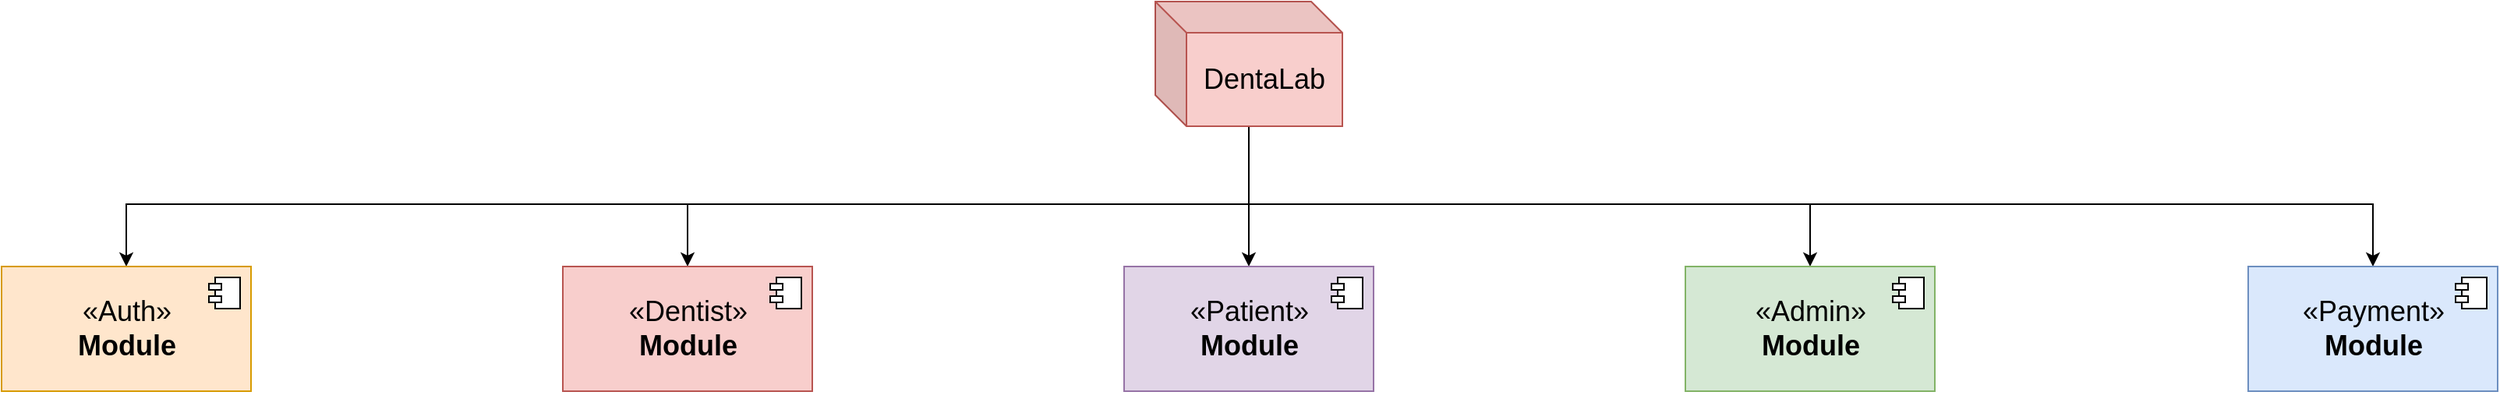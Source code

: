 <mxfile version="14.2.4" type="device" pages="2"><diagram id="wpnVXEvTQQinVTo5fine" name="Project"><mxGraphModel dx="2782" dy="3591" grid="1" gridSize="10" guides="1" tooltips="1" connect="1" arrows="1" fold="1" page="1" pageScale="1" pageWidth="827" pageHeight="1169" math="0" shadow="0"><root><mxCell id="tcwKGHK5zl-G7dbNarkB-0"/><mxCell id="tcwKGHK5zl-G7dbNarkB-1" parent="tcwKGHK5zl-G7dbNarkB-0"/><mxCell id="6Qims2bzF0JAzvdI8ASz-0" style="edgeStyle=orthogonalEdgeStyle;rounded=0;orthogonalLoop=1;jettySize=auto;html=1;exitX=0.5;exitY=1;exitDx=0;exitDy=0;" edge="1" parent="tcwKGHK5zl-G7dbNarkB-1"><mxGeometry relative="1" as="geometry"><mxPoint x="-235" y="-960" as="sourcePoint"/><mxPoint x="-235" y="-960" as="targetPoint"/></mxGeometry></mxCell><mxCell id="6Qims2bzF0JAzvdI8ASz-1" style="edgeStyle=orthogonalEdgeStyle;rounded=0;orthogonalLoop=1;jettySize=auto;html=1;fontSize=18;entryX=0.5;entryY=0;entryDx=0;entryDy=0;" edge="1" parent="tcwKGHK5zl-G7dbNarkB-1" source="6Qims2bzF0JAzvdI8ASz-6" target="6Qims2bzF0JAzvdI8ASz-7"><mxGeometry relative="1" as="geometry"><mxPoint x="-280" y="-1040" as="targetPoint"/><Array as="points"><mxPoint x="270" y="-1080"/><mxPoint x="-290" y="-1080"/></Array></mxGeometry></mxCell><mxCell id="6Qims2bzF0JAzvdI8ASz-2" style="edgeStyle=orthogonalEdgeStyle;rounded=0;orthogonalLoop=1;jettySize=auto;html=1;fontSize=18;" edge="1" parent="tcwKGHK5zl-G7dbNarkB-1" source="6Qims2bzF0JAzvdI8ASz-6" target="6Qims2bzF0JAzvdI8ASz-9"><mxGeometry relative="1" as="geometry"><Array as="points"><mxPoint x="440" y="-1080"/><mxPoint x="80" y="-1080"/></Array></mxGeometry></mxCell><mxCell id="6Qims2bzF0JAzvdI8ASz-3" style="edgeStyle=orthogonalEdgeStyle;rounded=0;orthogonalLoop=1;jettySize=auto;html=1;fontSize=18;" edge="1" parent="tcwKGHK5zl-G7dbNarkB-1" source="6Qims2bzF0JAzvdI8ASz-6" target="6Qims2bzF0JAzvdI8ASz-15"><mxGeometry relative="1" as="geometry"><Array as="points"><mxPoint x="440" y="-1080"/><mxPoint x="440" y="-1080"/></Array></mxGeometry></mxCell><mxCell id="6Qims2bzF0JAzvdI8ASz-4" style="edgeStyle=orthogonalEdgeStyle;rounded=0;orthogonalLoop=1;jettySize=auto;html=1;fontSize=18;" edge="1" parent="tcwKGHK5zl-G7dbNarkB-1" source="6Qims2bzF0JAzvdI8ASz-6" target="6Qims2bzF0JAzvdI8ASz-11"><mxGeometry relative="1" as="geometry"><Array as="points"><mxPoint x="440" y="-1080"/><mxPoint x="800" y="-1080"/></Array></mxGeometry></mxCell><mxCell id="6Qims2bzF0JAzvdI8ASz-5" style="edgeStyle=orthogonalEdgeStyle;rounded=0;orthogonalLoop=1;jettySize=auto;html=1;fontSize=18;" edge="1" parent="tcwKGHK5zl-G7dbNarkB-1" source="6Qims2bzF0JAzvdI8ASz-6" target="6Qims2bzF0JAzvdI8ASz-13"><mxGeometry relative="1" as="geometry"><Array as="points"><mxPoint x="440" y="-1080"/><mxPoint x="1161" y="-1080"/></Array></mxGeometry></mxCell><mxCell id="6Qims2bzF0JAzvdI8ASz-6" value="&lt;span style=&quot;font-size: 18px&quot;&gt;DentaLab&lt;/span&gt;" style="shape=cube;whiteSpace=wrap;html=1;boundedLbl=1;backgroundOutline=1;darkOpacity=0.05;darkOpacity2=0.1;fillColor=#f8cecc;strokeColor=#b85450;" vertex="1" parent="tcwKGHK5zl-G7dbNarkB-1"><mxGeometry x="380" y="-1210" width="120" height="80" as="geometry"/></mxCell><mxCell id="6Qims2bzF0JAzvdI8ASz-7" value="«Auth»&lt;br&gt;&lt;b&gt;Module&lt;/b&gt;" style="html=1;dropTarget=0;fontSize=18;fillColor=#ffe6cc;strokeColor=#d79b00;" vertex="1" parent="tcwKGHK5zl-G7dbNarkB-1"><mxGeometry x="-360" y="-1040" width="160" height="80" as="geometry"/></mxCell><mxCell id="6Qims2bzF0JAzvdI8ASz-8" value="" style="shape=module;jettyWidth=8;jettyHeight=4;" vertex="1" parent="6Qims2bzF0JAzvdI8ASz-7"><mxGeometry x="1" width="20" height="20" relative="1" as="geometry"><mxPoint x="-27" y="7" as="offset"/></mxGeometry></mxCell><mxCell id="6Qims2bzF0JAzvdI8ASz-9" value="«Dentist»&lt;br&gt;&lt;b&gt;Module&lt;/b&gt;" style="html=1;dropTarget=0;fontSize=18;fillColor=#f8cecc;strokeColor=#b85450;" vertex="1" parent="tcwKGHK5zl-G7dbNarkB-1"><mxGeometry y="-1040" width="160" height="80" as="geometry"/></mxCell><mxCell id="6Qims2bzF0JAzvdI8ASz-10" value="" style="shape=module;jettyWidth=8;jettyHeight=4;" vertex="1" parent="6Qims2bzF0JAzvdI8ASz-9"><mxGeometry x="1" width="20" height="20" relative="1" as="geometry"><mxPoint x="-27" y="7" as="offset"/></mxGeometry></mxCell><mxCell id="6Qims2bzF0JAzvdI8ASz-11" value="«Admin»&lt;br&gt;&lt;b&gt;Module&lt;/b&gt;" style="html=1;dropTarget=0;fontSize=18;fillColor=#d5e8d4;strokeColor=#82b366;" vertex="1" parent="tcwKGHK5zl-G7dbNarkB-1"><mxGeometry x="720" y="-1040" width="160" height="80" as="geometry"/></mxCell><mxCell id="6Qims2bzF0JAzvdI8ASz-12" value="" style="shape=module;jettyWidth=8;jettyHeight=4;" vertex="1" parent="6Qims2bzF0JAzvdI8ASz-11"><mxGeometry x="1" width="20" height="20" relative="1" as="geometry"><mxPoint x="-27" y="7" as="offset"/></mxGeometry></mxCell><mxCell id="6Qims2bzF0JAzvdI8ASz-13" value="«Payment»&lt;br&gt;&lt;b&gt;Module&lt;/b&gt;" style="html=1;dropTarget=0;fontSize=18;fillColor=#dae8fc;strokeColor=#6c8ebf;" vertex="1" parent="tcwKGHK5zl-G7dbNarkB-1"><mxGeometry x="1081" y="-1040" width="160" height="80" as="geometry"/></mxCell><mxCell id="6Qims2bzF0JAzvdI8ASz-14" value="" style="shape=module;jettyWidth=8;jettyHeight=4;" vertex="1" parent="6Qims2bzF0JAzvdI8ASz-13"><mxGeometry x="1" width="20" height="20" relative="1" as="geometry"><mxPoint x="-27" y="7" as="offset"/></mxGeometry></mxCell><mxCell id="6Qims2bzF0JAzvdI8ASz-15" value="«Patient»&lt;br&gt;&lt;b&gt;Module&lt;/b&gt;" style="html=1;dropTarget=0;fontSize=18;fillColor=#e1d5e7;strokeColor=#9673a6;" vertex="1" parent="tcwKGHK5zl-G7dbNarkB-1"><mxGeometry x="360" y="-1040" width="160" height="80" as="geometry"/></mxCell><mxCell id="6Qims2bzF0JAzvdI8ASz-16" value="" style="shape=module;jettyWidth=8;jettyHeight=4;" vertex="1" parent="6Qims2bzF0JAzvdI8ASz-15"><mxGeometry x="1" width="20" height="20" relative="1" as="geometry"><mxPoint x="-27" y="7" as="offset"/></mxGeometry></mxCell></root></mxGraphModel></diagram><diagram id="vifqe5oelcvgmCj6-8xp" name="AUTH"><mxGraphModel dx="1451" dy="1632" grid="1" gridSize="10" guides="1" tooltips="1" connect="1" arrows="1" fold="1" page="1" pageScale="1" pageWidth="827" pageHeight="1169" math="0" shadow="0"><root><mxCell id="0"/><mxCell id="1" parent="0"/><mxCell id="SlFlCj701k412OoLwHRb-4" style="edgeStyle=orthogonalEdgeStyle;rounded=0;orthogonalLoop=1;jettySize=auto;html=1;exitX=0.5;exitY=1;exitDx=0;exitDy=0;" edge="1" parent="1"><mxGeometry relative="1" as="geometry"><mxPoint x="-235" y="-960" as="sourcePoint"/><mxPoint x="-235" y="-960" as="targetPoint"/></mxGeometry></mxCell><mxCell id="SlFlCj701k412OoLwHRb-45" value="&lt;font style=&quot;font-size: 32px&quot;&gt;«Auth»&lt;br&gt;&lt;b&gt;Module&lt;/b&gt;&lt;/font&gt;" style="html=1;dropTarget=0;fontSize=18;fillColor=#ffe6cc;strokeColor=#d79b00;" vertex="1" parent="1"><mxGeometry x="-640" y="-1120" width="840" height="140" as="geometry"/></mxCell><mxCell id="SlFlCj701k412OoLwHRb-46" value="" style="shape=module;jettyWidth=8;jettyHeight=4;" vertex="1" parent="SlFlCj701k412OoLwHRb-45"><mxGeometry x="1" width="41" height="40" relative="1" as="geometry"><mxPoint x="-48" y="7" as="offset"/></mxGeometry></mxCell><mxCell id="SlFlCj701k412OoLwHRb-83" value="Fields" style="swimlane;fontStyle=0;childLayout=stackLayout;horizontal=1;startSize=26;fillColor=#ffe6cc;horizontalStack=0;resizeParent=1;resizeParentMax=0;resizeLast=0;collapsible=1;marginBottom=0;fontSize=14;strokeColor=#d79b00;" vertex="1" parent="1"><mxGeometry x="-640" y="-880" width="160" height="98" as="geometry"/></mxCell><mxCell id="SlFlCj701k412OoLwHRb-85" value="email || phone : String" style="text;strokeColor=#666666;fillColor=#f5f5f5;align=left;verticalAlign=middle;spacingLeft=4;spacingRight=4;overflow=hidden;rotatable=0;points=[[0,0.5],[1,0.5]];portConstraint=eastwest;fontColor=#333333;" vertex="1" parent="SlFlCj701k412OoLwHRb-83"><mxGeometry y="26" width="160" height="18" as="geometry"/></mxCell><mxCell id="SlFlCj701k412OoLwHRb-87" value="password : String" style="text;strokeColor=#666666;fillColor=#f5f5f5;align=left;verticalAlign=middle;spacingLeft=4;spacingRight=4;overflow=hidden;rotatable=0;points=[[0,0.5],[1,0.5]];portConstraint=eastwest;fontColor=#333333;" vertex="1" parent="SlFlCj701k412OoLwHRb-83"><mxGeometry y="44" width="160" height="18" as="geometry"/></mxCell><mxCell id="SlFlCj701k412OoLwHRb-88" value="role : String" style="text;strokeColor=#666666;fillColor=#f5f5f5;align=left;verticalAlign=middle;spacingLeft=4;spacingRight=4;overflow=hidden;rotatable=0;points=[[0,0.5],[1,0.5]];portConstraint=eastwest;fontColor=#333333;" vertex="1" parent="SlFlCj701k412OoLwHRb-83"><mxGeometry y="62" width="160" height="18" as="geometry"/></mxCell><mxCell id="SlFlCj701k412OoLwHRb-136" value="leng: String" style="text;strokeColor=#666666;fillColor=#f5f5f5;align=left;verticalAlign=middle;spacingLeft=4;spacingRight=4;overflow=hidden;rotatable=0;points=[[0,0.5],[1,0.5]];portConstraint=eastwest;fontColor=#333333;" vertex="1" parent="SlFlCj701k412OoLwHRb-83"><mxGeometry y="80" width="160" height="18" as="geometry"/></mxCell><mxCell id="SlFlCj701k412OoLwHRb-89" value="Login({})" style="swimlane;fontStyle=0;childLayout=stackLayout;horizontal=1;startSize=26;fillColor=#ffe6cc;horizontalStack=0;resizeParent=1;resizeParentMax=0;resizeLast=0;collapsible=1;marginBottom=0;fontSize=14;strokeColor=#d79b00;" vertex="1" parent="1"><mxGeometry x="-440" y="-850" width="160" height="98" as="geometry"/></mxCell><mxCell id="SlFlCj701k412OoLwHRb-90" value="email || phone : String" style="text;strokeColor=#666666;fillColor=#f5f5f5;align=left;verticalAlign=middle;spacingLeft=4;spacingRight=4;overflow=hidden;rotatable=0;points=[[0,0.5],[1,0.5]];portConstraint=eastwest;fontColor=#333333;" vertex="1" parent="SlFlCj701k412OoLwHRb-89"><mxGeometry y="26" width="160" height="18" as="geometry"/></mxCell><mxCell id="SlFlCj701k412OoLwHRb-91" value="password : String" style="text;strokeColor=#666666;fillColor=#f5f5f5;align=left;verticalAlign=middle;spacingLeft=4;spacingRight=4;overflow=hidden;rotatable=0;points=[[0,0.5],[1,0.5]];portConstraint=eastwest;fontColor=#333333;" vertex="1" parent="SlFlCj701k412OoLwHRb-89"><mxGeometry y="44" width="160" height="18" as="geometry"/></mxCell><mxCell id="SlFlCj701k412OoLwHRb-92" value="role : String" style="text;strokeColor=#666666;fillColor=#f5f5f5;align=left;verticalAlign=middle;spacingLeft=4;spacingRight=4;overflow=hidden;rotatable=0;points=[[0,0.5],[1,0.5]];portConstraint=eastwest;fontColor=#333333;" vertex="1" parent="SlFlCj701k412OoLwHRb-89"><mxGeometry y="62" width="160" height="18" as="geometry"/></mxCell><mxCell id="SlFlCj701k412OoLwHRb-114" value="leng: String" style="text;strokeColor=#666666;fillColor=#f5f5f5;align=left;verticalAlign=middle;spacingLeft=4;spacingRight=4;overflow=hidden;rotatable=0;points=[[0,0.5],[1,0.5]];portConstraint=eastwest;fontColor=#333333;" vertex="1" parent="SlFlCj701k412OoLwHRb-89"><mxGeometry y="80" width="160" height="18" as="geometry"/></mxCell><mxCell id="SlFlCj701k412OoLwHRb-93" value="LoginFacebook({})" style="swimlane;fontStyle=0;childLayout=stackLayout;horizontal=1;startSize=26;fillColor=#ffe6cc;horizontalStack=0;resizeParent=1;resizeParentMax=0;resizeLast=0;collapsible=1;marginBottom=0;fontSize=14;strokeColor=#d79b00;" vertex="1" parent="1"><mxGeometry x="-440" y="-730" width="160" height="134" as="geometry"/></mxCell><mxCell id="SlFlCj701k412OoLwHRb-94" value="email : String" style="text;strokeColor=#666666;fillColor=#f5f5f5;align=left;verticalAlign=middle;spacingLeft=4;spacingRight=4;overflow=hidden;rotatable=0;points=[[0,0.5],[1,0.5]];portConstraint=eastwest;fontColor=#333333;" vertex="1" parent="SlFlCj701k412OoLwHRb-93"><mxGeometry y="26" width="160" height="18" as="geometry"/></mxCell><mxCell id="SlFlCj701k412OoLwHRb-95" value="accessToken : String" style="text;strokeColor=#666666;fillColor=#f5f5f5;align=left;verticalAlign=middle;spacingLeft=4;spacingRight=4;overflow=hidden;rotatable=0;points=[[0,0.5],[1,0.5]];portConstraint=eastwest;fontColor=#333333;" vertex="1" parent="SlFlCj701k412OoLwHRb-93"><mxGeometry y="44" width="160" height="18" as="geometry"/></mxCell><mxCell id="SlFlCj701k412OoLwHRb-96" value="userID : String" style="text;strokeColor=#666666;fillColor=#f5f5f5;align=left;verticalAlign=middle;spacingLeft=4;spacingRight=4;overflow=hidden;rotatable=0;points=[[0,0.5],[1,0.5]];portConstraint=eastwest;fontColor=#333333;" vertex="1" parent="SlFlCj701k412OoLwHRb-93"><mxGeometry y="62" width="160" height="18" as="geometry"/></mxCell><mxCell id="SlFlCj701k412OoLwHRb-97" value="signedRequest: String" style="text;strokeColor=#666666;fillColor=#f5f5f5;align=left;verticalAlign=middle;spacingLeft=4;spacingRight=4;overflow=hidden;rotatable=0;points=[[0,0.5],[1,0.5]];portConstraint=eastwest;fontColor=#333333;" vertex="1" parent="SlFlCj701k412OoLwHRb-93"><mxGeometry y="80" width="160" height="18" as="geometry"/></mxCell><mxCell id="SlFlCj701k412OoLwHRb-98" value="fullname: String" style="text;strokeColor=#666666;fillColor=#f5f5f5;align=left;verticalAlign=middle;spacingLeft=4;spacingRight=4;overflow=hidden;rotatable=0;points=[[0,0.5],[1,0.5]];portConstraint=eastwest;fontColor=#333333;" vertex="1" parent="SlFlCj701k412OoLwHRb-93"><mxGeometry y="98" width="160" height="18" as="geometry"/></mxCell><mxCell id="SlFlCj701k412OoLwHRb-115" value="leng: String" style="text;strokeColor=#666666;fillColor=#f5f5f5;align=left;verticalAlign=middle;spacingLeft=4;spacingRight=4;overflow=hidden;rotatable=0;points=[[0,0.5],[1,0.5]];portConstraint=eastwest;fontColor=#333333;" vertex="1" parent="SlFlCj701k412OoLwHRb-93"><mxGeometry y="116" width="160" height="18" as="geometry"/></mxCell><mxCell id="SlFlCj701k412OoLwHRb-99" value="LoginGoogle({})" style="swimlane;fontStyle=0;childLayout=stackLayout;horizontal=1;startSize=26;fillColor=#ffe6cc;horizontalStack=0;resizeParent=1;resizeParentMax=0;resizeLast=0;collapsible=1;marginBottom=0;fontSize=14;strokeColor=#d79b00;" vertex="1" parent="1"><mxGeometry x="-440" y="-570" width="160" height="134" as="geometry"><mxRectangle x="-280" y="-620" width="130" height="26" as="alternateBounds"/></mxGeometry></mxCell><mxCell id="SlFlCj701k412OoLwHRb-100" value="email : String" style="text;strokeColor=#666666;fillColor=#f5f5f5;align=left;verticalAlign=middle;spacingLeft=4;spacingRight=4;overflow=hidden;rotatable=0;points=[[0,0.5],[1,0.5]];portConstraint=eastwest;fontColor=#333333;" vertex="1" parent="SlFlCj701k412OoLwHRb-99"><mxGeometry y="26" width="160" height="18" as="geometry"/></mxCell><mxCell id="SlFlCj701k412OoLwHRb-101" value="accessToken : String" style="text;strokeColor=#666666;fillColor=#f5f5f5;align=left;verticalAlign=middle;spacingLeft=4;spacingRight=4;overflow=hidden;rotatable=0;points=[[0,0.5],[1,0.5]];portConstraint=eastwest;fontColor=#333333;" vertex="1" parent="SlFlCj701k412OoLwHRb-99"><mxGeometry y="44" width="160" height="18" as="geometry"/></mxCell><mxCell id="SlFlCj701k412OoLwHRb-102" value="googleID : String" style="text;strokeColor=#666666;fillColor=#f5f5f5;align=left;verticalAlign=middle;spacingLeft=4;spacingRight=4;overflow=hidden;rotatable=0;points=[[0,0.5],[1,0.5]];portConstraint=eastwest;fontColor=#333333;" vertex="1" parent="SlFlCj701k412OoLwHRb-99"><mxGeometry y="62" width="160" height="18" as="geometry"/></mxCell><mxCell id="SlFlCj701k412OoLwHRb-103" value="signedRequest: String" style="text;strokeColor=#666666;fillColor=#f5f5f5;align=left;verticalAlign=middle;spacingLeft=4;spacingRight=4;overflow=hidden;rotatable=0;points=[[0,0.5],[1,0.5]];portConstraint=eastwest;fontColor=#333333;" vertex="1" parent="SlFlCj701k412OoLwHRb-99"><mxGeometry y="80" width="160" height="18" as="geometry"/></mxCell><mxCell id="SlFlCj701k412OoLwHRb-104" value="fullname: String" style="text;strokeColor=#666666;fillColor=#f5f5f5;align=left;verticalAlign=middle;spacingLeft=4;spacingRight=4;overflow=hidden;rotatable=0;points=[[0,0.5],[1,0.5]];portConstraint=eastwest;fontColor=#333333;" vertex="1" parent="SlFlCj701k412OoLwHRb-99"><mxGeometry y="98" width="160" height="18" as="geometry"/></mxCell><mxCell id="SlFlCj701k412OoLwHRb-116" value="leng: String" style="text;strokeColor=#666666;fillColor=#f5f5f5;align=left;verticalAlign=middle;spacingLeft=4;spacingRight=4;overflow=hidden;rotatable=0;points=[[0,0.5],[1,0.5]];portConstraint=eastwest;fontColor=#333333;" vertex="1" parent="SlFlCj701k412OoLwHRb-99"><mxGeometry y="116" width="160" height="18" as="geometry"/></mxCell><mxCell id="SlFlCj701k412OoLwHRb-108" value="Request" style="shape=process;whiteSpace=wrap;html=1;backgroundOutline=1;fillColor=#e51400;fontSize=14;align=center;strokeColor=#B20000;fontColor=#ffffff;" vertex="1" parent="1"><mxGeometry x="-460" y="-880" width="200" height="20" as="geometry"/></mxCell><mxCell id="SlFlCj701k412OoLwHRb-122" value="Response" style="swimlane;fontStyle=0;childLayout=stackLayout;horizontal=1;startSize=26;fillColor=#ffe6cc;horizontalStack=0;resizeParent=1;resizeParentMax=0;resizeLast=0;collapsible=1;marginBottom=0;fontSize=14;strokeColor=#d79b00;" vertex="1" parent="1"><mxGeometry x="-190" y="-670" width="130" height="98" as="geometry"/></mxCell><mxCell id="SlFlCj701k412OoLwHRb-123" value="auth : string" style="text;strokeColor=#666666;fillColor=#f5f5f5;align=left;verticalAlign=middle;spacingLeft=4;spacingRight=4;overflow=hidden;rotatable=0;points=[[0,0.5],[1,0.5]];portConstraint=eastwest;fontColor=#333333;" vertex="1" parent="SlFlCj701k412OoLwHRb-122"><mxGeometry y="26" width="130" height="18" as="geometry"/></mxCell><mxCell id="SlFlCj701k412OoLwHRb-124" value="user : {...}" style="text;strokeColor=#666666;fillColor=#f5f5f5;align=left;verticalAlign=middle;spacingLeft=4;spacingRight=4;overflow=hidden;rotatable=0;points=[[0,0.5],[1,0.5]];portConstraint=eastwest;fontColor=#333333;" vertex="1" parent="SlFlCj701k412OoLwHRb-122"><mxGeometry y="44" width="130" height="18" as="geometry"/></mxCell><mxCell id="SlFlCj701k412OoLwHRb-125" value="role : String" style="text;strokeColor=#666666;fillColor=#f5f5f5;align=left;verticalAlign=middle;spacingLeft=4;spacingRight=4;overflow=hidden;rotatable=0;points=[[0,0.5],[1,0.5]];portConstraint=eastwest;fontColor=#333333;" vertex="1" parent="SlFlCj701k412OoLwHRb-122"><mxGeometry y="62" width="130" height="18" as="geometry"/></mxCell><mxCell id="SlFlCj701k412OoLwHRb-126" value="leng: String" style="text;strokeColor=#666666;fillColor=#f5f5f5;align=left;verticalAlign=middle;spacingLeft=4;spacingRight=4;overflow=hidden;rotatable=0;points=[[0,0.5],[1,0.5]];portConstraint=eastwest;fontColor=#333333;" vertex="1" parent="SlFlCj701k412OoLwHRb-122"><mxGeometry y="80" width="130" height="18" as="geometry"/></mxCell><mxCell id="SlFlCj701k412OoLwHRb-133" value="LOGIN" style="shape=process;whiteSpace=wrap;html=1;backgroundOutline=1;fillColor=#fa6800;fontSize=14;align=center;strokeColor=#C73500;fontColor=#ffffff;" vertex="1" parent="1"><mxGeometry x="-640" y="-920" width="840" height="30" as="geometry"/></mxCell><mxCell id="SlFlCj701k412OoLwHRb-135" value="REGISTER" style="shape=process;whiteSpace=wrap;html=1;backgroundOutline=1;fillColor=#fa6800;fontSize=14;align=center;strokeColor=#C73500;fontColor=#ffffff;" vertex="1" parent="1"><mxGeometry x="-640" y="-330" width="840" height="30" as="geometry"/></mxCell><mxCell id="SlFlCj701k412OoLwHRb-137" value="Fields" style="swimlane;fontStyle=0;childLayout=stackLayout;horizontal=1;startSize=26;fillColor=#ffe6cc;horizontalStack=0;resizeParent=1;resizeParentMax=0;resizeLast=0;collapsible=1;marginBottom=0;fontSize=14;strokeColor=#d79b00;" vertex="1" parent="1"><mxGeometry x="-640" y="-290" width="190" height="340" as="geometry"/></mxCell><mxCell id="SlFlCj701k412OoLwHRb-138" value="fullname: String" style="text;strokeColor=#666666;fillColor=#f5f5f5;align=left;verticalAlign=middle;spacingLeft=4;spacingRight=4;overflow=hidden;rotatable=0;points=[[0,0.5],[1,0.5]];portConstraint=eastwest;fontColor=#333333;" vertex="1" parent="SlFlCj701k412OoLwHRb-137"><mxGeometry y="26" width="190" height="18" as="geometry"/></mxCell><mxCell id="SlFlCj701k412OoLwHRb-142" value="email: String" style="text;strokeColor=#666666;fillColor=#f5f5f5;align=left;verticalAlign=middle;spacingLeft=4;spacingRight=4;overflow=hidden;rotatable=0;points=[[0,0.5],[1,0.5]];portConstraint=eastwest;fontColor=#333333;" vertex="1" parent="SlFlCj701k412OoLwHRb-137"><mxGeometry y="44" width="190" height="18" as="geometry"/></mxCell><mxCell id="SlFlCj701k412OoLwHRb-139" value="phone: String" style="text;strokeColor=#666666;fillColor=#f5f5f5;align=left;verticalAlign=middle;spacingLeft=4;spacingRight=4;overflow=hidden;rotatable=0;points=[[0,0.5],[1,0.5]];portConstraint=eastwest;fontColor=#333333;" vertex="1" parent="SlFlCj701k412OoLwHRb-137"><mxGeometry y="62" width="190" height="18" as="geometry"/></mxCell><mxCell id="SlFlCj701k412OoLwHRb-143" value="password: String" style="text;strokeColor=#666666;fillColor=#f5f5f5;align=left;verticalAlign=middle;spacingLeft=4;spacingRight=4;overflow=hidden;rotatable=0;points=[[0,0.5],[1,0.5]];portConstraint=eastwest;fontColor=#333333;" vertex="1" parent="SlFlCj701k412OoLwHRb-137"><mxGeometry y="80" width="190" height="16" as="geometry"/></mxCell><mxCell id="SlFlCj701k412OoLwHRb-144" value="clinicName: String" style="text;strokeColor=#666666;fillColor=#f5f5f5;align=left;verticalAlign=middle;spacingLeft=4;spacingRight=4;overflow=hidden;rotatable=0;points=[[0,0.5],[1,0.5]];portConstraint=eastwest;fontColor=#333333;" vertex="1" parent="SlFlCj701k412OoLwHRb-137"><mxGeometry y="96" width="190" height="16" as="geometry"/></mxCell><mxCell id="SlFlCj701k412OoLwHRb-145" value="clinicAddress: String" style="text;strokeColor=#666666;fillColor=#f5f5f5;align=left;verticalAlign=middle;spacingLeft=4;spacingRight=4;overflow=hidden;rotatable=0;points=[[0,0.5],[1,0.5]];portConstraint=eastwest;fontColor=#333333;" vertex="1" parent="SlFlCj701k412OoLwHRb-137"><mxGeometry y="112" width="190" height="16" as="geometry"/></mxCell><mxCell id="SlFlCj701k412OoLwHRb-146" value="country: String" style="text;strokeColor=#666666;fillColor=#f5f5f5;align=left;verticalAlign=middle;spacingLeft=4;spacingRight=4;overflow=hidden;rotatable=0;points=[[0,0.5],[1,0.5]];portConstraint=eastwest;fontColor=#333333;" vertex="1" parent="SlFlCj701k412OoLwHRb-137"><mxGeometry y="128" width="190" height="16" as="geometry"/></mxCell><mxCell id="SlFlCj701k412OoLwHRb-147" value="state: String" style="text;strokeColor=#666666;fillColor=#f5f5f5;align=left;verticalAlign=middle;spacingLeft=4;spacingRight=4;overflow=hidden;rotatable=0;points=[[0,0.5],[1,0.5]];portConstraint=eastwest;fontColor=#333333;" vertex="1" parent="SlFlCj701k412OoLwHRb-137"><mxGeometry y="144" width="190" height="16" as="geometry"/></mxCell><mxCell id="SlFlCj701k412OoLwHRb-148" value="city: String" style="text;strokeColor=#666666;fillColor=#f5f5f5;align=left;verticalAlign=middle;spacingLeft=4;spacingRight=4;overflow=hidden;rotatable=0;points=[[0,0.5],[1,0.5]];portConstraint=eastwest;fontColor=#333333;" vertex="1" parent="SlFlCj701k412OoLwHRb-137"><mxGeometry y="160" width="190" height="16" as="geometry"/></mxCell><mxCell id="SlFlCj701k412OoLwHRb-149" value="experience: Number" style="text;strokeColor=#666666;fillColor=#f5f5f5;align=left;verticalAlign=middle;spacingLeft=4;spacingRight=4;overflow=hidden;rotatable=0;points=[[0,0.5],[1,0.5]];portConstraint=eastwest;fontColor=#333333;" vertex="1" parent="SlFlCj701k412OoLwHRb-137"><mxGeometry y="176" width="190" height="16" as="geometry"/></mxCell><mxCell id="SlFlCj701k412OoLwHRb-150" value="avatar: String" style="text;strokeColor=#666666;fillColor=#f5f5f5;align=left;verticalAlign=middle;spacingLeft=4;spacingRight=4;overflow=hidden;rotatable=0;points=[[0,0.5],[1,0.5]];portConstraint=eastwest;fontColor=#333333;" vertex="1" parent="SlFlCj701k412OoLwHRb-137"><mxGeometry y="192" width="190" height="16" as="geometry"/></mxCell><mxCell id="SlFlCj701k412OoLwHRb-151" value="facebookID: String" style="text;strokeColor=#666666;fillColor=#f5f5f5;align=left;verticalAlign=middle;spacingLeft=4;spacingRight=4;overflow=hidden;rotatable=0;points=[[0,0.5],[1,0.5]];portConstraint=eastwest;fontColor=#333333;" vertex="1" parent="SlFlCj701k412OoLwHRb-137"><mxGeometry y="208" width="190" height="16" as="geometry"/></mxCell><mxCell id="SlFlCj701k412OoLwHRb-152" value="googleID: String" style="text;strokeColor=#666666;fillColor=#f5f5f5;align=left;verticalAlign=middle;spacingLeft=4;spacingRight=4;overflow=hidden;rotatable=0;points=[[0,0.5],[1,0.5]];portConstraint=eastwest;fontColor=#333333;" vertex="1" parent="SlFlCj701k412OoLwHRb-137"><mxGeometry y="224" width="190" height="16" as="geometry"/></mxCell><mxCell id="SlFlCj701k412OoLwHRb-171" value="facebookAccessToken: String" style="text;strokeColor=#666666;fillColor=#f5f5f5;align=left;verticalAlign=middle;spacingLeft=4;spacingRight=4;overflow=hidden;rotatable=0;points=[[0,0.5],[1,0.5]];portConstraint=eastwest;fontColor=#333333;" vertex="1" parent="SlFlCj701k412OoLwHRb-137"><mxGeometry y="240" width="190" height="16" as="geometry"/></mxCell><mxCell id="SlFlCj701k412OoLwHRb-189" value="googleAccessToken&#10;: String" style="text;strokeColor=#666666;fillColor=#f5f5f5;align=left;verticalAlign=middle;spacingLeft=4;spacingRight=4;overflow=hidden;rotatable=0;points=[[0,0.5],[1,0.5]];portConstraint=eastwest;fontColor=#333333;" vertex="1" parent="SlFlCj701k412OoLwHRb-137"><mxGeometry y="256" width="190" height="16" as="geometry"/></mxCell><mxCell id="SlFlCj701k412OoLwHRb-307" value="createByDentist: Boolean" style="text;strokeColor=#666666;fillColor=#f5f5f5;align=left;verticalAlign=middle;spacingLeft=4;spacingRight=4;overflow=hidden;rotatable=0;points=[[0,0.5],[1,0.5]];portConstraint=eastwest;fontColor=#333333;" vertex="1" parent="SlFlCj701k412OoLwHRb-137"><mxGeometry y="272" width="190" height="16" as="geometry"/></mxCell><mxCell id="SlFlCj701k412OoLwHRb-308" value="createByRegister: Boolean" style="text;strokeColor=#666666;fillColor=#f5f5f5;align=left;verticalAlign=middle;spacingLeft=4;spacingRight=4;overflow=hidden;rotatable=0;points=[[0,0.5],[1,0.5]];portConstraint=eastwest;fontColor=#333333;" vertex="1" parent="SlFlCj701k412OoLwHRb-137"><mxGeometry y="288" width="190" height="16" as="geometry"/></mxCell><mxCell id="SlFlCj701k412OoLwHRb-140" value="role : String" style="text;strokeColor=#666666;fillColor=#f5f5f5;align=left;verticalAlign=middle;spacingLeft=4;spacingRight=4;overflow=hidden;rotatable=0;points=[[0,0.5],[1,0.5]];portConstraint=eastwest;fontColor=#333333;" vertex="1" parent="SlFlCj701k412OoLwHRb-137"><mxGeometry y="304" width="190" height="18" as="geometry"/></mxCell><mxCell id="SlFlCj701k412OoLwHRb-141" value="leng: String" style="text;strokeColor=#666666;fillColor=#f5f5f5;align=left;verticalAlign=middle;spacingLeft=4;spacingRight=4;overflow=hidden;rotatable=0;points=[[0,0.5],[1,0.5]];portConstraint=eastwest;fontColor=#333333;" vertex="1" parent="SlFlCj701k412OoLwHRb-137"><mxGeometry y="322" width="190" height="18" as="geometry"/></mxCell><mxCell id="SlFlCj701k412OoLwHRb-190" value="Register({})" style="swimlane;fontStyle=0;childLayout=stackLayout;horizontal=1;startSize=26;fillColor=#ffe6cc;horizontalStack=0;resizeParent=1;resizeParentMax=0;resizeLast=0;collapsible=1;marginBottom=0;fontSize=14;strokeColor=#d79b00;" vertex="1" parent="1"><mxGeometry x="-400" y="-260" width="160" height="228" as="geometry"/></mxCell><mxCell id="SlFlCj701k412OoLwHRb-199" value="fullname: String" style="text;strokeColor=#666666;fillColor=#f5f5f5;align=left;verticalAlign=middle;spacingLeft=4;spacingRight=4;overflow=hidden;rotatable=0;points=[[0,0.5],[1,0.5]];portConstraint=eastwest;fontColor=#333333;" vertex="1" parent="SlFlCj701k412OoLwHRb-190"><mxGeometry y="26" width="160" height="18" as="geometry"/></mxCell><mxCell id="SlFlCj701k412OoLwHRb-200" value="email: String" style="text;strokeColor=#666666;fillColor=#f5f5f5;align=left;verticalAlign=middle;spacingLeft=4;spacingRight=4;overflow=hidden;rotatable=0;points=[[0,0.5],[1,0.5]];portConstraint=eastwest;fontColor=#333333;" vertex="1" parent="SlFlCj701k412OoLwHRb-190"><mxGeometry y="44" width="160" height="18" as="geometry"/></mxCell><mxCell id="SlFlCj701k412OoLwHRb-201" value="phone: String" style="text;strokeColor=#666666;fillColor=#f5f5f5;align=left;verticalAlign=middle;spacingLeft=4;spacingRight=4;overflow=hidden;rotatable=0;points=[[0,0.5],[1,0.5]];portConstraint=eastwest;fontColor=#333333;" vertex="1" parent="SlFlCj701k412OoLwHRb-190"><mxGeometry y="62" width="160" height="18" as="geometry"/></mxCell><mxCell id="SlFlCj701k412OoLwHRb-202" value="password: String" style="text;strokeColor=#666666;fillColor=#f5f5f5;align=left;verticalAlign=middle;spacingLeft=4;spacingRight=4;overflow=hidden;rotatable=0;points=[[0,0.5],[1,0.5]];portConstraint=eastwest;fontColor=#333333;" vertex="1" parent="SlFlCj701k412OoLwHRb-190"><mxGeometry y="80" width="160" height="16" as="geometry"/></mxCell><mxCell id="SlFlCj701k412OoLwHRb-208" value="experience: Number" style="text;strokeColor=#666666;fillColor=#f5f5f5;align=left;verticalAlign=middle;spacingLeft=4;spacingRight=4;overflow=hidden;rotatable=0;points=[[0,0.5],[1,0.5]];portConstraint=eastwest;fontColor=#333333;" vertex="1" parent="SlFlCj701k412OoLwHRb-190"><mxGeometry y="96" width="160" height="16" as="geometry"/></mxCell><mxCell id="SlFlCj701k412OoLwHRb-207" value="city: String" style="text;strokeColor=#666666;fillColor=#f5f5f5;align=left;verticalAlign=middle;spacingLeft=4;spacingRight=4;overflow=hidden;rotatable=0;points=[[0,0.5],[1,0.5]];portConstraint=eastwest;fontColor=#333333;" vertex="1" parent="SlFlCj701k412OoLwHRb-190"><mxGeometry y="112" width="160" height="16" as="geometry"/></mxCell><mxCell id="SlFlCj701k412OoLwHRb-206" value="state: String" style="text;strokeColor=#666666;fillColor=#f5f5f5;align=left;verticalAlign=middle;spacingLeft=4;spacingRight=4;overflow=hidden;rotatable=0;points=[[0,0.5],[1,0.5]];portConstraint=eastwest;fontColor=#333333;" vertex="1" parent="SlFlCj701k412OoLwHRb-190"><mxGeometry y="128" width="160" height="16" as="geometry"/></mxCell><mxCell id="SlFlCj701k412OoLwHRb-205" value="country: String" style="text;strokeColor=#666666;fillColor=#f5f5f5;align=left;verticalAlign=middle;spacingLeft=4;spacingRight=4;overflow=hidden;rotatable=0;points=[[0,0.5],[1,0.5]];portConstraint=eastwest;fontColor=#333333;" vertex="1" parent="SlFlCj701k412OoLwHRb-190"><mxGeometry y="144" width="160" height="16" as="geometry"/></mxCell><mxCell id="SlFlCj701k412OoLwHRb-204" value="clinicAddress: String" style="text;strokeColor=#666666;fillColor=#f5f5f5;align=left;verticalAlign=middle;spacingLeft=4;spacingRight=4;overflow=hidden;rotatable=0;points=[[0,0.5],[1,0.5]];portConstraint=eastwest;fontColor=#333333;" vertex="1" parent="SlFlCj701k412OoLwHRb-190"><mxGeometry y="160" width="160" height="16" as="geometry"/></mxCell><mxCell id="SlFlCj701k412OoLwHRb-203" value="clinicName: String" style="text;strokeColor=#666666;fillColor=#f5f5f5;align=left;verticalAlign=middle;spacingLeft=4;spacingRight=4;overflow=hidden;rotatable=0;points=[[0,0.5],[1,0.5]];portConstraint=eastwest;fontColor=#333333;" vertex="1" parent="SlFlCj701k412OoLwHRb-190"><mxGeometry y="176" width="160" height="16" as="geometry"/></mxCell><mxCell id="SlFlCj701k412OoLwHRb-211" value="leng: String" style="text;strokeColor=#666666;fillColor=#f5f5f5;align=left;verticalAlign=middle;spacingLeft=4;spacingRight=4;overflow=hidden;rotatable=0;points=[[0,0.5],[1,0.5]];portConstraint=eastwest;fontColor=#333333;" vertex="1" parent="SlFlCj701k412OoLwHRb-190"><mxGeometry y="192" width="160" height="18" as="geometry"/></mxCell><mxCell id="SlFlCj701k412OoLwHRb-210" value="role : String" style="text;strokeColor=#666666;fillColor=#f5f5f5;align=left;verticalAlign=middle;spacingLeft=4;spacingRight=4;overflow=hidden;rotatable=0;points=[[0,0.5],[1,0.5]];portConstraint=eastwest;fontColor=#333333;" vertex="1" parent="SlFlCj701k412OoLwHRb-190"><mxGeometry y="210" width="160" height="18" as="geometry"/></mxCell><mxCell id="SlFlCj701k412OoLwHRb-195" value="Request" style="shape=process;whiteSpace=wrap;html=1;backgroundOutline=1;fillColor=#e51400;fontSize=14;align=center;strokeColor=#B20000;fontColor=#ffffff;" vertex="1" parent="1"><mxGeometry x="-420" y="-290" width="200" height="20" as="geometry"/></mxCell><mxCell id="SlFlCj701k412OoLwHRb-216" value="RegisterFacebook({})" style="swimlane;fontStyle=0;childLayout=stackLayout;horizontal=1;startSize=26;fillColor=#ffe6cc;horizontalStack=0;resizeParent=1;resizeParentMax=0;resizeLast=0;collapsible=1;marginBottom=0;fontSize=14;strokeColor=#d79b00;" vertex="1" parent="1"><mxGeometry x="-400" y="-10" width="160" height="134" as="geometry"/></mxCell><mxCell id="SlFlCj701k412OoLwHRb-247" value="fullname: String" style="text;strokeColor=#666666;fillColor=#f5f5f5;align=left;verticalAlign=middle;spacingLeft=4;spacingRight=4;overflow=hidden;rotatable=0;points=[[0,0.5],[1,0.5]];portConstraint=eastwest;fontColor=#333333;" vertex="1" parent="SlFlCj701k412OoLwHRb-216"><mxGeometry y="26" width="160" height="18" as="geometry"/></mxCell><mxCell id="SlFlCj701k412OoLwHRb-246" value="signedRequest: String" style="text;strokeColor=#666666;fillColor=#f5f5f5;align=left;verticalAlign=middle;spacingLeft=4;spacingRight=4;overflow=hidden;rotatable=0;points=[[0,0.5],[1,0.5]];portConstraint=eastwest;fontColor=#333333;" vertex="1" parent="SlFlCj701k412OoLwHRb-216"><mxGeometry y="44" width="160" height="18" as="geometry"/></mxCell><mxCell id="SlFlCj701k412OoLwHRb-245" value="userID : String" style="text;strokeColor=#666666;fillColor=#f5f5f5;align=left;verticalAlign=middle;spacingLeft=4;spacingRight=4;overflow=hidden;rotatable=0;points=[[0,0.5],[1,0.5]];portConstraint=eastwest;fontColor=#333333;" vertex="1" parent="SlFlCj701k412OoLwHRb-216"><mxGeometry y="62" width="160" height="18" as="geometry"/></mxCell><mxCell id="SlFlCj701k412OoLwHRb-244" value="accessToken : String" style="text;strokeColor=#666666;fillColor=#f5f5f5;align=left;verticalAlign=middle;spacingLeft=4;spacingRight=4;overflow=hidden;rotatable=0;points=[[0,0.5],[1,0.5]];portConstraint=eastwest;fontColor=#333333;" vertex="1" parent="SlFlCj701k412OoLwHRb-216"><mxGeometry y="80" width="160" height="18" as="geometry"/></mxCell><mxCell id="SlFlCj701k412OoLwHRb-243" value="email : String" style="text;strokeColor=#666666;fillColor=#f5f5f5;align=left;verticalAlign=middle;spacingLeft=4;spacingRight=4;overflow=hidden;rotatable=0;points=[[0,0.5],[1,0.5]];portConstraint=eastwest;fontColor=#333333;" vertex="1" parent="SlFlCj701k412OoLwHRb-216"><mxGeometry y="98" width="160" height="18" as="geometry"/></mxCell><mxCell id="SlFlCj701k412OoLwHRb-248" value="leng: String" style="text;strokeColor=#666666;fillColor=#f5f5f5;align=left;verticalAlign=middle;spacingLeft=4;spacingRight=4;overflow=hidden;rotatable=0;points=[[0,0.5],[1,0.5]];portConstraint=eastwest;fontColor=#333333;" vertex="1" parent="SlFlCj701k412OoLwHRb-216"><mxGeometry y="116" width="160" height="18" as="geometry"/></mxCell><mxCell id="SlFlCj701k412OoLwHRb-249" value="RegisterFacebook({})" style="swimlane;fontStyle=0;childLayout=stackLayout;horizontal=1;startSize=26;fillColor=#ffe6cc;horizontalStack=0;resizeParent=1;resizeParentMax=0;resizeLast=0;collapsible=1;marginBottom=0;fontSize=14;strokeColor=#d79b00;" vertex="1" parent="1"><mxGeometry x="-400" y="140" width="160" height="134" as="geometry"/></mxCell><mxCell id="SlFlCj701k412OoLwHRb-260" value="fullname: String" style="text;strokeColor=#666666;fillColor=#f5f5f5;align=left;verticalAlign=middle;spacingLeft=4;spacingRight=4;overflow=hidden;rotatable=0;points=[[0,0.5],[1,0.5]];portConstraint=eastwest;fontColor=#333333;" vertex="1" parent="SlFlCj701k412OoLwHRb-249"><mxGeometry y="26" width="160" height="18" as="geometry"/></mxCell><mxCell id="SlFlCj701k412OoLwHRb-259" value="signedRequest: String" style="text;strokeColor=#666666;fillColor=#f5f5f5;align=left;verticalAlign=middle;spacingLeft=4;spacingRight=4;overflow=hidden;rotatable=0;points=[[0,0.5],[1,0.5]];portConstraint=eastwest;fontColor=#333333;" vertex="1" parent="SlFlCj701k412OoLwHRb-249"><mxGeometry y="44" width="160" height="18" as="geometry"/></mxCell><mxCell id="SlFlCj701k412OoLwHRb-258" value="googleID : String" style="text;strokeColor=#666666;fillColor=#f5f5f5;align=left;verticalAlign=middle;spacingLeft=4;spacingRight=4;overflow=hidden;rotatable=0;points=[[0,0.5],[1,0.5]];portConstraint=eastwest;fontColor=#333333;" vertex="1" parent="SlFlCj701k412OoLwHRb-249"><mxGeometry y="62" width="160" height="18" as="geometry"/></mxCell><mxCell id="SlFlCj701k412OoLwHRb-257" value="accessToken : String" style="text;strokeColor=#666666;fillColor=#f5f5f5;align=left;verticalAlign=middle;spacingLeft=4;spacingRight=4;overflow=hidden;rotatable=0;points=[[0,0.5],[1,0.5]];portConstraint=eastwest;fontColor=#333333;" vertex="1" parent="SlFlCj701k412OoLwHRb-249"><mxGeometry y="80" width="160" height="18" as="geometry"/></mxCell><mxCell id="SlFlCj701k412OoLwHRb-256" value="email : String" style="text;strokeColor=#666666;fillColor=#f5f5f5;align=left;verticalAlign=middle;spacingLeft=4;spacingRight=4;overflow=hidden;rotatable=0;points=[[0,0.5],[1,0.5]];portConstraint=eastwest;fontColor=#333333;" vertex="1" parent="SlFlCj701k412OoLwHRb-249"><mxGeometry y="98" width="160" height="18" as="geometry"/></mxCell><mxCell id="SlFlCj701k412OoLwHRb-261" value="leng: String" style="text;strokeColor=#666666;fillColor=#f5f5f5;align=left;verticalAlign=middle;spacingLeft=4;spacingRight=4;overflow=hidden;rotatable=0;points=[[0,0.5],[1,0.5]];portConstraint=eastwest;fontColor=#333333;" vertex="1" parent="SlFlCj701k412OoLwHRb-249"><mxGeometry y="116" width="160" height="18" as="geometry"/></mxCell><mxCell id="SlFlCj701k412OoLwHRb-278" value="&lt;div style=&quot;text-align: center&quot;&gt;&lt;span&gt;SERVER&lt;/span&gt;&lt;/div&gt;&lt;div style=&quot;text-align: center ; font-size: 12px&quot;&gt;&lt;font style=&quot;font-size: 12px&quot;&gt;Register by social&lt;/font&gt;&lt;/div&gt;&lt;div style=&quot;text-align: center ; font-size: 12px&quot;&gt;&lt;font style=&quot;font-size: 12px&quot;&gt;and&amp;nbsp; back to client by full register data&lt;br&gt;After response JSON&lt;/font&gt;&lt;/div&gt;" style="rounded=1;whiteSpace=wrap;html=1;fillColor=#a0522d;fontSize=14;align=left;strokeColor=#6D1F00;fontColor=#ffffff;" vertex="1" parent="1"><mxGeometry x="30" y="-70" width="160" height="130" as="geometry"/></mxCell><mxCell id="SlFlCj701k412OoLwHRb-281" value="" style="shape=flexArrow;endArrow=classic;html=1;fontSize=14;entryX=0.051;entryY=-0.01;entryDx=0;entryDy=0;fillColor=#f0a30a;strokeColor=#BD7000;entryPerimeter=0;" edge="1" parent="1" target="SlFlCj701k412OoLwHRb-278"><mxGeometry width="50" height="50" relative="1" as="geometry"><mxPoint x="-230" y="-130" as="sourcePoint"/><mxPoint x="-180" y="-180" as="targetPoint"/><Array as="points"><mxPoint x="38" y="-130"/></Array></mxGeometry></mxCell><mxCell id="SlFlCj701k412OoLwHRb-283" value="" style="shape=flexArrow;endArrow=classic;startArrow=classic;html=1;fontSize=14;exitX=0.5;exitY=0;exitDx=0;exitDy=0;entryX=1;entryY=0.5;entryDx=0;entryDy=0;fillColor=#e51400;strokeColor=#B20000;" edge="1" parent="1" source="SlFlCj701k412OoLwHRb-278" target="SlFlCj701k412OoLwHRb-202"><mxGeometry width="50" height="50" relative="1" as="geometry"><mxPoint x="-90" y="-80" as="sourcePoint"/><mxPoint x="-40" y="-130" as="targetPoint"/><Array as="points"><mxPoint x="110" y="-172"/></Array></mxGeometry></mxCell><mxCell id="SlFlCj701k412OoLwHRb-284" value="&lt;font style=&quot;font-size: 8px&quot;&gt;Get full register data with social&lt;/font&gt;" style="text;html=1;align=center;verticalAlign=middle;resizable=0;points=[];autosize=1;fontSize=14;" vertex="1" parent="1"><mxGeometry x="-150" y="-200" width="130" height="20" as="geometry"/></mxCell><mxCell id="SlFlCj701k412OoLwHRb-285" value="&lt;font style=&quot;font-size: 8px&quot;&gt;Get full register data without social&lt;/font&gt;" style="text;html=1;align=center;verticalAlign=middle;resizable=0;points=[];autosize=1;fontSize=14;rotation=0;" vertex="1" parent="1"><mxGeometry x="-160" y="-156" width="140" height="20" as="geometry"/></mxCell><mxCell id="SlFlCj701k412OoLwHRb-287" value="&lt;div&gt;&lt;span&gt;SERVER&lt;/span&gt;&lt;/div&gt;&lt;div style=&quot;font-size: 12px&quot;&gt;Response JSON&lt;/div&gt;" style="rounded=1;whiteSpace=wrap;html=1;fillColor=#a0522d;fontSize=14;align=center;strokeColor=#6D1F00;fontColor=#ffffff;" vertex="1" parent="1"><mxGeometry x="30" y="-690" width="160" height="130" as="geometry"/></mxCell><mxCell id="SlFlCj701k412OoLwHRb-288" value="" style="shape=flexArrow;endArrow=classic;html=1;fontSize=14;fillColor=#e51400;strokeColor=#B20000;entryX=0.25;entryY=1;entryDx=0;entryDy=0;" edge="1" parent="1" target="SlFlCj701k412OoLwHRb-287"><mxGeometry width="50" height="50" relative="1" as="geometry"><mxPoint x="-270" y="-490" as="sourcePoint"/><mxPoint x="110" y="-550" as="targetPoint"/><Array as="points"><mxPoint x="70" y="-490"/></Array></mxGeometry></mxCell><mxCell id="SlFlCj701k412OoLwHRb-290" value="" style="shape=flexArrow;endArrow=classic;html=1;fontSize=14;entryX=0.5;entryY=0;entryDx=0;entryDy=0;fillColor=#e51400;strokeColor=#B20000;" edge="1" parent="1" target="SlFlCj701k412OoLwHRb-287"><mxGeometry width="50" height="50" relative="1" as="geometry"><mxPoint x="-270" y="-840" as="sourcePoint"/><mxPoint x="70" y="-810" as="targetPoint"/><Array as="points"><mxPoint x="110" y="-840"/></Array></mxGeometry></mxCell><mxCell id="SlFlCj701k412OoLwHRb-291" value="" style="shape=flexArrow;endArrow=classic;html=1;fontSize=14;fillColor=#6d8764;strokeColor=#3A5431;entryX=1.029;entryY=0.213;entryDx=0;entryDy=0;entryPerimeter=0;exitX=-0.025;exitY=0.392;exitDx=0;exitDy=0;exitPerimeter=0;" edge="1" parent="1" source="SlFlCj701k412OoLwHRb-287" target="SlFlCj701k412OoLwHRb-123"><mxGeometry width="50" height="50" relative="1" as="geometry"><mxPoint x="20" y="-640" as="sourcePoint"/><mxPoint x="-50" y="-640" as="targetPoint"/></mxGeometry></mxCell><mxCell id="SlFlCj701k412OoLwHRb-293" value="" style="shape=flexArrow;endArrow=classic;html=1;fontSize=14;fillColor=#6d8764;strokeColor=#3A5431;entryX=1;entryY=0.5;entryDx=0;entryDy=0;" edge="1" parent="1" target="SlFlCj701k412OoLwHRb-89"><mxGeometry width="50" height="50" relative="1" as="geometry"><mxPoint x="-125.34" y="-680" as="sourcePoint"/><mxPoint x="-125.34" y="-720" as="targetPoint"/><Array as="points"><mxPoint x="-125" y="-800"/></Array></mxGeometry></mxCell><mxCell id="SlFlCj701k412OoLwHRb-294" value="" style="shape=flexArrow;endArrow=classic;html=1;fontSize=14;fillColor=#6d8764;strokeColor=#3A5431;entryX=0.997;entryY=0.302;entryDx=0;entryDy=0;entryPerimeter=0;" edge="1" parent="1" target="SlFlCj701k412OoLwHRb-101"><mxGeometry width="50" height="50" relative="1" as="geometry"><mxPoint x="-126" y="-570" as="sourcePoint"/><mxPoint x="-276" y="-520" as="targetPoint"/><Array as="points"><mxPoint x="-126" y="-520"/></Array></mxGeometry></mxCell><mxCell id="SlFlCj701k412OoLwHRb-295" value="" style="shape=flexArrow;endArrow=classic;html=1;fontSize=14;fillColor=#6d8764;strokeColor=#3A5431;exitX=-0.026;exitY=0.213;exitDx=0;exitDy=0;exitPerimeter=0;" edge="1" parent="1" source="SlFlCj701k412OoLwHRb-123"><mxGeometry width="50" height="50" relative="1" as="geometry"><mxPoint x="-200" y="-635" as="sourcePoint"/><mxPoint x="-280" y="-640" as="targetPoint"/></mxGeometry></mxCell><mxCell id="SlFlCj701k412OoLwHRb-289" value="" style="shape=flexArrow;endArrow=classic;html=1;fontSize=14;entryX=0.25;entryY=0;entryDx=0;entryDy=0;fillColor=#e51400;strokeColor=#B20000;" edge="1" parent="1" target="SlFlCj701k412OoLwHRb-287"><mxGeometry width="50" height="50" relative="1" as="geometry"><mxPoint x="-270" y="-720" as="sourcePoint"/><mxPoint x="-220" y="-752" as="targetPoint"/><Array as="points"><mxPoint x="70" y="-720"/></Array></mxGeometry></mxCell><mxCell id="SlFlCj701k412OoLwHRb-297" value="Response" style="swimlane;fontStyle=0;childLayout=stackLayout;horizontal=1;startSize=26;fillColor=#ffe6cc;horizontalStack=0;resizeParent=1;resizeParentMax=0;resizeLast=0;collapsible=1;marginBottom=0;fontSize=14;strokeColor=#d79b00;" vertex="1" parent="1"><mxGeometry x="-170" y="-108" width="130" height="98" as="geometry"/></mxCell><mxCell id="SlFlCj701k412OoLwHRb-298" value="auth : string" style="text;strokeColor=#666666;fillColor=#f5f5f5;align=left;verticalAlign=middle;spacingLeft=4;spacingRight=4;overflow=hidden;rotatable=0;points=[[0,0.5],[1,0.5]];portConstraint=eastwest;fontColor=#333333;" vertex="1" parent="SlFlCj701k412OoLwHRb-297"><mxGeometry y="26" width="130" height="18" as="geometry"/></mxCell><mxCell id="SlFlCj701k412OoLwHRb-299" value="user : {...}" style="text;strokeColor=#666666;fillColor=#f5f5f5;align=left;verticalAlign=middle;spacingLeft=4;spacingRight=4;overflow=hidden;rotatable=0;points=[[0,0.5],[1,0.5]];portConstraint=eastwest;fontColor=#333333;" vertex="1" parent="SlFlCj701k412OoLwHRb-297"><mxGeometry y="44" width="130" height="18" as="geometry"/></mxCell><mxCell id="SlFlCj701k412OoLwHRb-300" value="role : String" style="text;strokeColor=#666666;fillColor=#f5f5f5;align=left;verticalAlign=middle;spacingLeft=4;spacingRight=4;overflow=hidden;rotatable=0;points=[[0,0.5],[1,0.5]];portConstraint=eastwest;fontColor=#333333;" vertex="1" parent="SlFlCj701k412OoLwHRb-297"><mxGeometry y="62" width="130" height="18" as="geometry"/></mxCell><mxCell id="SlFlCj701k412OoLwHRb-301" value="leng: String" style="text;strokeColor=#666666;fillColor=#f5f5f5;align=left;verticalAlign=middle;spacingLeft=4;spacingRight=4;overflow=hidden;rotatable=0;points=[[0,0.5],[1,0.5]];portConstraint=eastwest;fontColor=#333333;" vertex="1" parent="SlFlCj701k412OoLwHRb-297"><mxGeometry y="80" width="130" height="18" as="geometry"/></mxCell><mxCell id="SlFlCj701k412OoLwHRb-302" value="" style="shape=flexArrow;endArrow=classic;html=1;fontSize=14;fillColor=#6d8764;strokeColor=#3A5431;" edge="1" parent="1"><mxGeometry width="50" height="50" relative="1" as="geometry"><mxPoint x="22" y="-33" as="sourcePoint"/><mxPoint x="-30" y="-33" as="targetPoint"/></mxGeometry></mxCell><mxCell id="SlFlCj701k412OoLwHRb-304" value="" style="shape=flexArrow;endArrow=classic;html=1;fontSize=14;fillColor=#6d8764;strokeColor=#3A5431;" edge="1" parent="1"><mxGeometry width="50" height="50" relative="1" as="geometry"><mxPoint x="-178" y="-100" as="sourcePoint"/><mxPoint x="-230" y="-100" as="targetPoint"/></mxGeometry></mxCell><mxCell id="SlFlCj701k412OoLwHRb-305" value="" style="shape=flexArrow;endArrow=classic;html=1;fontSize=14;fillColor=#6d8764;strokeColor=#3A5431;" edge="1" parent="1"><mxGeometry width="50" height="50" relative="1" as="geometry"><mxPoint x="-110" as="sourcePoint"/><mxPoint x="-230" y="80" as="targetPoint"/><Array as="points"><mxPoint x="-110" y="80"/></Array></mxGeometry></mxCell><mxCell id="SlFlCj701k412OoLwHRb-306" value="" style="shape=flexArrow;endArrow=classic;html=1;fontSize=14;fillColor=#6d8764;strokeColor=#3A5431;" edge="1" parent="1"><mxGeometry width="50" height="50" relative="1" as="geometry"><mxPoint x="-90" as="sourcePoint"/><mxPoint x="-230" y="170" as="targetPoint"/><Array as="points"><mxPoint x="-90" y="170"/></Array></mxGeometry></mxCell><mxCell id="SlFlCj701k412OoLwHRb-279" value="" style="shape=flexArrow;endArrow=classic;html=1;fontSize=14;fillColor=#e51400;strokeColor=#B20000;" edge="1" parent="1"><mxGeometry width="50" height="50" relative="1" as="geometry"><mxPoint x="-230" y="30" as="sourcePoint"/><mxPoint x="20" y="30" as="targetPoint"/></mxGeometry></mxCell><mxCell id="SlFlCj701k412OoLwHRb-280" value="" style="shape=flexArrow;endArrow=classic;html=1;fontSize=14;fillColor=#e51400;strokeColor=#B20000;" edge="1" parent="1"><mxGeometry width="50" height="50" relative="1" as="geometry"><mxPoint x="-230" y="150" as="sourcePoint"/><mxPoint x="60" y="70" as="targetPoint"/><Array as="points"><mxPoint x="60" y="150"/></Array></mxGeometry></mxCell><mxCell id="BNPs17V_-owuH2vkZZOT-1" value="RESET PASSWORD" style="shape=process;whiteSpace=wrap;html=1;backgroundOutline=1;fillColor=#fa6800;fontSize=14;align=center;strokeColor=#C73500;fontColor=#ffffff;" vertex="1" parent="1"><mxGeometry x="-640" y="400" width="840" height="30" as="geometry"/></mxCell><mxCell id="BNPs17V_-owuH2vkZZOT-2" value="Fields Forget" style="swimlane;fontStyle=0;childLayout=stackLayout;horizontal=1;startSize=26;fillColor=#ffe6cc;horizontalStack=0;resizeParent=1;resizeParentMax=0;resizeLast=0;collapsible=1;marginBottom=0;fontSize=14;strokeColor=#d79b00;" vertex="1" parent="1"><mxGeometry x="-640" y="440" width="190" height="44" as="geometry"/></mxCell><mxCell id="BNPs17V_-owuH2vkZZOT-4" value="email: String" style="text;strokeColor=#666666;fillColor=#f5f5f5;align=left;verticalAlign=middle;spacingLeft=4;spacingRight=4;overflow=hidden;rotatable=0;points=[[0,0.5],[1,0.5]];portConstraint=eastwest;fontColor=#333333;" vertex="1" parent="BNPs17V_-owuH2vkZZOT-2"><mxGeometry y="26" width="190" height="18" as="geometry"/></mxCell><mxCell id="BNPs17V_-owuH2vkZZOT-22" value="Fields Reset" style="swimlane;fontStyle=0;childLayout=stackLayout;horizontal=1;startSize=26;fillColor=#ffe6cc;horizontalStack=0;resizeParent=1;resizeParentMax=0;resizeLast=0;collapsible=1;marginBottom=0;fontSize=14;strokeColor=#d79b00;" vertex="1" parent="1"><mxGeometry x="-640" y="490" width="190" height="44" as="geometry"/></mxCell><mxCell id="BNPs17V_-owuH2vkZZOT-23" value="password: String" style="text;strokeColor=#666666;fillColor=#f5f5f5;align=left;verticalAlign=middle;spacingLeft=4;spacingRight=4;overflow=hidden;rotatable=0;points=[[0,0.5],[1,0.5]];portConstraint=eastwest;fontColor=#333333;" vertex="1" parent="BNPs17V_-owuH2vkZZOT-22"><mxGeometry y="26" width="190" height="18" as="geometry"/></mxCell><mxCell id="BNPs17V_-owuH2vkZZOT-26" value="&lt;div style=&quot;text-align: center&quot;&gt;&lt;span&gt;SERVER&lt;/span&gt;&lt;/div&gt;&lt;div style=&quot;text-align: center ; font-size: 12px&quot;&gt;Get email for forget password, send Hesh on email&lt;/div&gt;&lt;div style=&quot;text-align: center ; font-size: 12px&quot;&gt;&lt;font style=&quot;font-size: 12px&quot;&gt;After response JSON&lt;/font&gt;&lt;/div&gt;" style="rounded=1;whiteSpace=wrap;html=1;fillColor=#a0522d;fontSize=14;align=left;strokeColor=#6D1F00;fontColor=#ffffff;" vertex="1" parent="1"><mxGeometry x="-10" y="470" width="160" height="170" as="geometry"/></mxCell><mxCell id="BNPs17V_-owuH2vkZZOT-27" value="Request" style="shape=process;whiteSpace=wrap;html=1;backgroundOutline=1;fillColor=#e51400;fontSize=14;align=center;strokeColor=#B20000;fontColor=#ffffff;" vertex="1" parent="1"><mxGeometry x="-420" y="440" width="200" height="20" as="geometry"/></mxCell><mxCell id="BNPs17V_-owuH2vkZZOT-28" value="ForgetPassword({})" style="swimlane;fontStyle=0;childLayout=stackLayout;horizontal=1;startSize=26;fillColor=#ffe6cc;horizontalStack=0;resizeParent=1;resizeParentMax=0;resizeLast=0;collapsible=1;marginBottom=0;fontSize=14;strokeColor=#d79b00;" vertex="1" parent="1"><mxGeometry x="-400" y="471" width="160" height="44" as="geometry"/></mxCell><mxCell id="BNPs17V_-owuH2vkZZOT-30" value="email: String" style="text;strokeColor=#666666;fillColor=#f5f5f5;align=left;verticalAlign=middle;spacingLeft=4;spacingRight=4;overflow=hidden;rotatable=0;points=[[0,0.5],[1,0.5]];portConstraint=eastwest;fontColor=#333333;" vertex="1" parent="BNPs17V_-owuH2vkZZOT-28"><mxGeometry y="26" width="160" height="18" as="geometry"/></mxCell><mxCell id="BNPs17V_-owuH2vkZZOT-41" value="ResetPassword({})" style="swimlane;fontStyle=0;childLayout=stackLayout;horizontal=1;startSize=26;fillColor=#ffe6cc;horizontalStack=0;resizeParent=1;resizeParentMax=0;resizeLast=0;collapsible=1;marginBottom=0;fontSize=14;strokeColor=#d79b00;" vertex="1" parent="1"><mxGeometry x="-400" y="600" width="160" height="44" as="geometry"/></mxCell><mxCell id="BNPs17V_-owuH2vkZZOT-42" value="password: String" style="text;strokeColor=#666666;fillColor=#f5f5f5;align=left;verticalAlign=middle;spacingLeft=4;spacingRight=4;overflow=hidden;rotatable=0;points=[[0,0.5],[1,0.5]];portConstraint=eastwest;fontColor=#333333;" vertex="1" parent="BNPs17V_-owuH2vkZZOT-41"><mxGeometry y="26" width="160" height="18" as="geometry"/></mxCell><mxCell id="BNPs17V_-owuH2vkZZOT-44" value="" style="shape=flexArrow;endArrow=classic;html=1;fontSize=14;fillColor=#e51400;strokeColor=#B20000;" edge="1" parent="1"><mxGeometry width="50" height="50" relative="1" as="geometry"><mxPoint x="-230" y="610" as="sourcePoint"/><mxPoint x="-20" y="610" as="targetPoint"/></mxGeometry></mxCell><mxCell id="BNPs17V_-owuH2vkZZOT-45" value="" style="shape=flexArrow;endArrow=classic;html=1;fontSize=14;fillColor=#e51400;strokeColor=#B20000;" edge="1" parent="1"><mxGeometry width="50" height="50" relative="1" as="geometry"><mxPoint x="-230" y="483.17" as="sourcePoint"/><mxPoint x="-20" y="483.17" as="targetPoint"/></mxGeometry></mxCell><mxCell id="BNPs17V_-owuH2vkZZOT-46" value="User&lt;br&gt;E-Mail" style="ellipse;shape=cloud;whiteSpace=wrap;html=1;fillColor=#b1ddf0;fontSize=14;align=center;strokeColor=#10739e;" vertex="1" parent="1"><mxGeometry x="-190" y="505" width="120" height="80" as="geometry"/></mxCell><mxCell id="BNPs17V_-owuH2vkZZOT-48" value="" style="shape=flexArrow;endArrow=classic;html=1;fontSize=14;fillColor=#6d8764;strokeColor=#3A5431;" edge="1" parent="1" target="BNPs17V_-owuH2vkZZOT-46"><mxGeometry width="50" height="50" relative="1" as="geometry"><mxPoint x="-20" y="546" as="sourcePoint"/><mxPoint x="-40" y="520" as="targetPoint"/></mxGeometry></mxCell><mxCell id="BNPs17V_-owuH2vkZZOT-49" value="" style="shape=flexArrow;endArrow=classic;html=1;fontSize=14;entryX=0.5;entryY=0;entryDx=0;entryDy=0;fillColor=#6d8764;strokeColor=#3A5431;" edge="1" parent="1" target="BNPs17V_-owuH2vkZZOT-41"><mxGeometry width="50" height="50" relative="1" as="geometry"><mxPoint x="-190" y="550" as="sourcePoint"/><mxPoint x="-240.004" y="554.585" as="targetPoint"/><Array as="points"><mxPoint x="-320" y="550"/></Array></mxGeometry></mxCell><mxCell id="BNPs17V_-owuH2vkZZOT-51" value="&lt;font style=&quot;font-size: 8px&quot;&gt;Request to reset password&lt;/font&gt;" style="text;html=1;align=center;verticalAlign=middle;resizable=0;points=[];autosize=1;fontSize=14;" vertex="1" parent="1"><mxGeometry x="-195" y="452" width="110" height="20" as="geometry"/></mxCell><mxCell id="BNPs17V_-owuH2vkZZOT-52" value="&lt;font style=&quot;font-size: 8px&quot;&gt;Request to change password&lt;/font&gt;" style="text;html=1;align=center;verticalAlign=middle;resizable=0;points=[];autosize=1;fontSize=14;" vertex="1" parent="1"><mxGeometry x="-195" y="585" width="120" height="20" as="geometry"/></mxCell><mxCell id="BNPs17V_-owuH2vkZZOT-53" value="&lt;span style=&quot;font-size: 8px&quot;&gt;Go to change password form&lt;/span&gt;" style="text;html=1;align=center;verticalAlign=middle;resizable=0;points=[];autosize=1;fontSize=14;" vertex="1" parent="1"><mxGeometry x="-320" y="528" width="120" height="20" as="geometry"/></mxCell><mxCell id="BNPs17V_-owuH2vkZZOT-57" value="User&lt;br&gt;E-Mail" style="ellipse;shape=cloud;whiteSpace=wrap;html=1;fillColor=#b1ddf0;fontSize=14;align=center;strokeColor=#10739e;" vertex="1" parent="1"><mxGeometry x="50" y="160" width="120" height="80" as="geometry"/></mxCell><mxCell id="BNPs17V_-owuH2vkZZOT-58" value="" style="shape=flexArrow;endArrow=classic;html=1;fontSize=14;fillColor=#6d8764;strokeColor=#3A5431;" edge="1" parent="1"><mxGeometry width="50" height="50" relative="1" as="geometry"><mxPoint x="110" y="71" as="sourcePoint"/><mxPoint x="110" y="150" as="targetPoint"/><Array as="points"><mxPoint x="110" y="110"/></Array></mxGeometry></mxCell><mxCell id="BNPs17V_-owuH2vkZZOT-60" value="&lt;span style=&quot;font-size: 8px&quot;&gt;Register by facebook&lt;/span&gt;" style="text;html=1;align=center;verticalAlign=middle;resizable=0;points=[];autosize=1;fontSize=14;rotation=0;" vertex="1" parent="1"><mxGeometry x="-220" width="90" height="20" as="geometry"/></mxCell><mxCell id="BNPs17V_-owuH2vkZZOT-61" value="&lt;span style=&quot;font-size: 8px&quot;&gt;Register by google&lt;/span&gt;" style="text;html=1;align=center;verticalAlign=middle;resizable=0;points=[];autosize=1;fontSize=14;rotation=0;" vertex="1" parent="1"><mxGeometry x="-50" y="120" width="80" height="20" as="geometry"/></mxCell><mxCell id="BNPs17V_-owuH2vkZZOT-62" value="&lt;span style=&quot;font-size: 8px&quot;&gt;JSON&lt;/span&gt;" style="text;html=1;align=center;verticalAlign=middle;resizable=0;points=[];autosize=1;fontSize=14;rotation=0;" vertex="1" parent="1"><mxGeometry x="-190" y="50" width="40" height="20" as="geometry"/></mxCell><mxCell id="BNPs17V_-owuH2vkZZOT-63" value="&lt;span style=&quot;font-size: 8px&quot;&gt;JSON&lt;/span&gt;" style="text;html=1;align=center;verticalAlign=middle;resizable=0;points=[];autosize=1;fontSize=14;rotation=0;" vertex="1" parent="1"><mxGeometry x="-210" y="-100" width="40" height="20" as="geometry"/></mxCell><mxCell id="BNPs17V_-owuH2vkZZOT-64" value="&lt;span style=&quot;font-size: 8px&quot;&gt;JSON&lt;/span&gt;" style="text;html=1;align=center;verticalAlign=middle;resizable=0;points=[];autosize=1;fontSize=14;rotation=0;" vertex="1" parent="1"><mxGeometry x="-195" y="170" width="40" height="20" as="geometry"/></mxCell><mxCell id="BNPs17V_-owuH2vkZZOT-65" value="&lt;span style=&quot;font-size: 8px&quot;&gt;JSON&lt;/span&gt;" style="text;html=1;align=center;verticalAlign=middle;resizable=0;points=[];autosize=1;fontSize=14;rotation=0;" vertex="1" parent="1"><mxGeometry x="-240" y="-550" width="40" height="20" as="geometry"/></mxCell><mxCell id="BNPs17V_-owuH2vkZZOT-68" value="&lt;span style=&quot;font-size: 8px&quot;&gt;JSON&lt;/span&gt;" style="text;html=1;align=center;verticalAlign=middle;resizable=0;points=[];autosize=1;fontSize=14;rotation=0;" vertex="1" parent="1"><mxGeometry x="-250" y="-670" width="40" height="20" as="geometry"/></mxCell><mxCell id="BNPs17V_-owuH2vkZZOT-69" value="&lt;span style=&quot;font-size: 8px&quot;&gt;JSON&lt;/span&gt;" style="text;html=1;align=center;verticalAlign=middle;resizable=0;points=[];autosize=1;fontSize=14;rotation=0;" vertex="1" parent="1"><mxGeometry x="-240" y="-830" width="40" height="20" as="geometry"/></mxCell><mxCell id="BNPs17V_-owuH2vkZZOT-70" value="&lt;span style=&quot;font-size: 8px&quot;&gt;Login request&lt;/span&gt;" style="text;html=1;align=center;verticalAlign=middle;resizable=0;points=[];autosize=1;fontSize=14;rotation=0;" vertex="1" parent="1"><mxGeometry x="-190" y="-870" width="60" height="20" as="geometry"/></mxCell><mxCell id="BNPs17V_-owuH2vkZZOT-71" value="&lt;span style=&quot;font-size: 8px&quot;&gt;Login request by facebook&lt;/span&gt;" style="text;html=1;align=center;verticalAlign=middle;resizable=0;points=[];autosize=1;fontSize=14;rotation=0;" vertex="1" parent="1"><mxGeometry x="-115" y="-750" width="110" height="20" as="geometry"/></mxCell><mxCell id="BNPs17V_-owuH2vkZZOT-72" value="&lt;span style=&quot;font-size: 8px&quot;&gt;Login request by google&lt;/span&gt;" style="text;html=1;align=center;verticalAlign=middle;resizable=0;points=[];autosize=1;fontSize=14;rotation=0;" vertex="1" parent="1"><mxGeometry x="-105" y="-520" width="100" height="20" as="geometry"/></mxCell><mxCell id="BNPs17V_-owuH2vkZZOT-74" value="HELP" style="shape=process;whiteSpace=wrap;html=1;backgroundOutline=1;fillColor=#fa6800;fontSize=14;align=center;strokeColor=#C73500;fontColor=#ffffff;" vertex="1" parent="1"><mxGeometry x="-640" y="720" width="840" height="30" as="geometry"/></mxCell><mxCell id="BNPs17V_-owuH2vkZZOT-75" value="Fields" style="swimlane;fontStyle=0;childLayout=stackLayout;horizontal=1;startSize=26;fillColor=#ffe6cc;horizontalStack=0;resizeParent=1;resizeParentMax=0;resizeLast=0;collapsible=1;marginBottom=0;fontSize=14;strokeColor=#d79b00;" vertex="1" parent="1"><mxGeometry x="-640" y="760" width="190" height="62" as="geometry"/></mxCell><mxCell id="BNPs17V_-owuH2vkZZOT-76" value="email: String" style="text;strokeColor=#666666;fillColor=#f5f5f5;align=left;verticalAlign=middle;spacingLeft=4;spacingRight=4;overflow=hidden;rotatable=0;points=[[0,0.5],[1,0.5]];portConstraint=eastwest;fontColor=#333333;" vertex="1" parent="BNPs17V_-owuH2vkZZOT-75"><mxGeometry y="26" width="190" height="18" as="geometry"/></mxCell><mxCell id="BNPs17V_-owuH2vkZZOT-77" value="body: String" style="text;strokeColor=#666666;fillColor=#f5f5f5;align=left;verticalAlign=middle;spacingLeft=4;spacingRight=4;overflow=hidden;rotatable=0;points=[[0,0.5],[1,0.5]];portConstraint=eastwest;fontColor=#333333;" vertex="1" parent="BNPs17V_-owuH2vkZZOT-75"><mxGeometry y="44" width="190" height="18" as="geometry"/></mxCell><mxCell id="BNPs17V_-owuH2vkZZOT-78" value="Request" style="shape=process;whiteSpace=wrap;html=1;backgroundOutline=1;fillColor=#e51400;fontSize=14;align=center;strokeColor=#B20000;fontColor=#ffffff;" vertex="1" parent="1"><mxGeometry x="-420" y="760" width="200" height="20" as="geometry"/></mxCell><mxCell id="BNPs17V_-owuH2vkZZOT-79" value="Help({})" style="swimlane;fontStyle=0;childLayout=stackLayout;horizontal=1;startSize=26;fillColor=#ffe6cc;horizontalStack=0;resizeParent=1;resizeParentMax=0;resizeLast=0;collapsible=1;marginBottom=0;fontSize=14;strokeColor=#d79b00;" vertex="1" parent="1"><mxGeometry x="-400" y="791" width="160" height="80" as="geometry"/></mxCell><mxCell id="BNPs17V_-owuH2vkZZOT-80" value="email: String" style="text;strokeColor=#666666;fillColor=#f5f5f5;align=left;verticalAlign=middle;spacingLeft=4;spacingRight=4;overflow=hidden;rotatable=0;points=[[0,0.5],[1,0.5]];portConstraint=eastwest;fontColor=#333333;" vertex="1" parent="BNPs17V_-owuH2vkZZOT-79"><mxGeometry y="26" width="160" height="18" as="geometry"/></mxCell><mxCell id="BNPs17V_-owuH2vkZZOT-81" value="body: String" style="text;strokeColor=#666666;fillColor=#f5f5f5;align=left;verticalAlign=middle;spacingLeft=4;spacingRight=4;overflow=hidden;rotatable=0;points=[[0,0.5],[1,0.5]];portConstraint=eastwest;fontColor=#333333;" vertex="1" parent="BNPs17V_-owuH2vkZZOT-79"><mxGeometry y="44" width="160" height="18" as="geometry"/></mxCell><mxCell id="BNPs17V_-owuH2vkZZOT-82" value="userID: String" style="text;strokeColor=#666666;fillColor=#f5f5f5;align=left;verticalAlign=middle;spacingLeft=4;spacingRight=4;overflow=hidden;rotatable=0;points=[[0,0.5],[1,0.5]];portConstraint=eastwest;fontColor=#333333;" vertex="1" parent="BNPs17V_-owuH2vkZZOT-79"><mxGeometry y="62" width="160" height="18" as="geometry"/></mxCell><mxCell id="BNPs17V_-owuH2vkZZOT-83" value="&lt;div style=&quot;text-align: center&quot;&gt;&lt;span&gt;SERVER&lt;/span&gt;&lt;/div&gt;&lt;div style=&quot;text-align: center ; font-size: 12px&quot;&gt;Get data for help&amp;nbsp; and send to admin mail,&lt;/div&gt;&lt;div style=&quot;text-align: center ; font-size: 12px&quot;&gt;and add to DB&lt;/div&gt;" style="rounded=1;whiteSpace=wrap;html=1;fillColor=#a0522d;fontSize=14;align=left;strokeColor=#6D1F00;fontColor=#ffffff;" vertex="1" parent="1"><mxGeometry x="-10" y="770" width="160" height="170" as="geometry"/></mxCell><mxCell id="BNPs17V_-owuH2vkZZOT-84" value="Admin&lt;br&gt;E-Mail" style="ellipse;shape=cloud;whiteSpace=wrap;html=1;fillColor=#b1ddf0;fontSize=14;align=center;strokeColor=#10739e;" vertex="1" parent="1"><mxGeometry x="-205" y="815" width="120" height="80" as="geometry"/></mxCell><mxCell id="BNPs17V_-owuH2vkZZOT-85" value="" style="shape=flexArrow;endArrow=classic;html=1;fontSize=14;fillColor=#6d8764;strokeColor=#3A5431;" edge="1" parent="1"><mxGeometry width="50" height="50" relative="1" as="geometry"><mxPoint x="-20" y="860" as="sourcePoint"/><mxPoint x="-85" y="860" as="targetPoint"/></mxGeometry></mxCell><mxCell id="BNPs17V_-owuH2vkZZOT-86" value="" style="shape=flexArrow;endArrow=classic;html=1;fontSize=14;fillColor=#e51400;strokeColor=#B20000;" edge="1" parent="1"><mxGeometry width="50" height="50" relative="1" as="geometry"><mxPoint x="-230" y="800" as="sourcePoint"/><mxPoint x="-20" y="800" as="targetPoint"/></mxGeometry></mxCell><mxCell id="BNPs17V_-owuH2vkZZOT-88" value="&lt;font style=&quot;font-size: 32px&quot;&gt;MongoDB DentaLab&lt;/font&gt;" style="shape=process;whiteSpace=wrap;html=1;backgroundOutline=1;fillColor=#647687;fontSize=14;align=center;strokeColor=#314354;fontColor=#ffffff;" vertex="1" parent="1"><mxGeometry x="1110" y="-1120" width="390" height="80" as="geometry"/></mxCell><mxCell id="BNPs17V_-owuH2vkZZOT-106" value="users_dentist" style="swimlane;fontStyle=0;childLayout=stackLayout;horizontal=1;startSize=26;fillColor=#ffe6cc;horizontalStack=0;resizeParent=1;resizeParentMax=0;resizeLast=0;collapsible=1;marginBottom=0;fontSize=14;strokeColor=#d79b00;" vertex="1" parent="1"><mxGeometry x="920" y="-970" width="190" height="308" as="geometry"/></mxCell><mxCell id="BNPs17V_-owuH2vkZZOT-107" value="fullname: String" style="text;strokeColor=#666666;fillColor=#f5f5f5;align=left;verticalAlign=middle;spacingLeft=4;spacingRight=4;overflow=hidden;rotatable=0;points=[[0,0.5],[1,0.5]];portConstraint=eastwest;fontColor=#333333;" vertex="1" parent="BNPs17V_-owuH2vkZZOT-106"><mxGeometry y="26" width="190" height="18" as="geometry"/></mxCell><mxCell id="BNPs17V_-owuH2vkZZOT-108" value="email: String" style="text;strokeColor=#666666;fillColor=#f5f5f5;align=left;verticalAlign=middle;spacingLeft=4;spacingRight=4;overflow=hidden;rotatable=0;points=[[0,0.5],[1,0.5]];portConstraint=eastwest;fontColor=#333333;" vertex="1" parent="BNPs17V_-owuH2vkZZOT-106"><mxGeometry y="44" width="190" height="18" as="geometry"/></mxCell><mxCell id="BNPs17V_-owuH2vkZZOT-109" value="phone: String" style="text;strokeColor=#666666;fillColor=#f5f5f5;align=left;verticalAlign=middle;spacingLeft=4;spacingRight=4;overflow=hidden;rotatable=0;points=[[0,0.5],[1,0.5]];portConstraint=eastwest;fontColor=#333333;" vertex="1" parent="BNPs17V_-owuH2vkZZOT-106"><mxGeometry y="62" width="190" height="18" as="geometry"/></mxCell><mxCell id="BNPs17V_-owuH2vkZZOT-110" value="password: String" style="text;strokeColor=#666666;fillColor=#f5f5f5;align=left;verticalAlign=middle;spacingLeft=4;spacingRight=4;overflow=hidden;rotatable=0;points=[[0,0.5],[1,0.5]];portConstraint=eastwest;fontColor=#333333;" vertex="1" parent="BNPs17V_-owuH2vkZZOT-106"><mxGeometry y="80" width="190" height="16" as="geometry"/></mxCell><mxCell id="BNPs17V_-owuH2vkZZOT-111" value="clinicName: String" style="text;strokeColor=#666666;fillColor=#f5f5f5;align=left;verticalAlign=middle;spacingLeft=4;spacingRight=4;overflow=hidden;rotatable=0;points=[[0,0.5],[1,0.5]];portConstraint=eastwest;fontColor=#333333;" vertex="1" parent="BNPs17V_-owuH2vkZZOT-106"><mxGeometry y="96" width="190" height="16" as="geometry"/></mxCell><mxCell id="BNPs17V_-owuH2vkZZOT-112" value="clinicAddress: String" style="text;strokeColor=#666666;fillColor=#f5f5f5;align=left;verticalAlign=middle;spacingLeft=4;spacingRight=4;overflow=hidden;rotatable=0;points=[[0,0.5],[1,0.5]];portConstraint=eastwest;fontColor=#333333;" vertex="1" parent="BNPs17V_-owuH2vkZZOT-106"><mxGeometry y="112" width="190" height="16" as="geometry"/></mxCell><mxCell id="BNPs17V_-owuH2vkZZOT-113" value="country: String" style="text;strokeColor=#666666;fillColor=#f5f5f5;align=left;verticalAlign=middle;spacingLeft=4;spacingRight=4;overflow=hidden;rotatable=0;points=[[0,0.5],[1,0.5]];portConstraint=eastwest;fontColor=#333333;" vertex="1" parent="BNPs17V_-owuH2vkZZOT-106"><mxGeometry y="128" width="190" height="16" as="geometry"/></mxCell><mxCell id="BNPs17V_-owuH2vkZZOT-114" value="state: String" style="text;strokeColor=#666666;fillColor=#f5f5f5;align=left;verticalAlign=middle;spacingLeft=4;spacingRight=4;overflow=hidden;rotatable=0;points=[[0,0.5],[1,0.5]];portConstraint=eastwest;fontColor=#333333;" vertex="1" parent="BNPs17V_-owuH2vkZZOT-106"><mxGeometry y="144" width="190" height="16" as="geometry"/></mxCell><mxCell id="BNPs17V_-owuH2vkZZOT-115" value="city: String" style="text;strokeColor=#666666;fillColor=#f5f5f5;align=left;verticalAlign=middle;spacingLeft=4;spacingRight=4;overflow=hidden;rotatable=0;points=[[0,0.5],[1,0.5]];portConstraint=eastwest;fontColor=#333333;" vertex="1" parent="BNPs17V_-owuH2vkZZOT-106"><mxGeometry y="160" width="190" height="16" as="geometry"/></mxCell><mxCell id="BNPs17V_-owuH2vkZZOT-116" value="experience: Number" style="text;strokeColor=#666666;fillColor=#f5f5f5;align=left;verticalAlign=middle;spacingLeft=4;spacingRight=4;overflow=hidden;rotatable=0;points=[[0,0.5],[1,0.5]];portConstraint=eastwest;fontColor=#333333;" vertex="1" parent="BNPs17V_-owuH2vkZZOT-106"><mxGeometry y="176" width="190" height="16" as="geometry"/></mxCell><mxCell id="BNPs17V_-owuH2vkZZOT-117" value="avatar: String" style="text;strokeColor=#666666;fillColor=#f5f5f5;align=left;verticalAlign=middle;spacingLeft=4;spacingRight=4;overflow=hidden;rotatable=0;points=[[0,0.5],[1,0.5]];portConstraint=eastwest;fontColor=#333333;" vertex="1" parent="BNPs17V_-owuH2vkZZOT-106"><mxGeometry y="192" width="190" height="16" as="geometry"/></mxCell><mxCell id="BNPs17V_-owuH2vkZZOT-118" value="facebookID: String" style="text;strokeColor=#666666;fillColor=#f5f5f5;align=left;verticalAlign=middle;spacingLeft=4;spacingRight=4;overflow=hidden;rotatable=0;points=[[0,0.5],[1,0.5]];portConstraint=eastwest;fontColor=#333333;" vertex="1" parent="BNPs17V_-owuH2vkZZOT-106"><mxGeometry y="208" width="190" height="16" as="geometry"/></mxCell><mxCell id="BNPs17V_-owuH2vkZZOT-119" value="googleID: String" style="text;strokeColor=#666666;fillColor=#f5f5f5;align=left;verticalAlign=middle;spacingLeft=4;spacingRight=4;overflow=hidden;rotatable=0;points=[[0,0.5],[1,0.5]];portConstraint=eastwest;fontColor=#333333;" vertex="1" parent="BNPs17V_-owuH2vkZZOT-106"><mxGeometry y="224" width="190" height="16" as="geometry"/></mxCell><mxCell id="BNPs17V_-owuH2vkZZOT-120" value="facebookAccessToken: String" style="text;strokeColor=#666666;fillColor=#f5f5f5;align=left;verticalAlign=middle;spacingLeft=4;spacingRight=4;overflow=hidden;rotatable=0;points=[[0,0.5],[1,0.5]];portConstraint=eastwest;fontColor=#333333;" vertex="1" parent="BNPs17V_-owuH2vkZZOT-106"><mxGeometry y="240" width="190" height="16" as="geometry"/></mxCell><mxCell id="BNPs17V_-owuH2vkZZOT-121" value="googleAccessToken&#10;: String" style="text;strokeColor=#666666;fillColor=#f5f5f5;align=left;verticalAlign=middle;spacingLeft=4;spacingRight=4;overflow=hidden;rotatable=0;points=[[0,0.5],[1,0.5]];portConstraint=eastwest;fontColor=#333333;" vertex="1" parent="BNPs17V_-owuH2vkZZOT-106"><mxGeometry y="256" width="190" height="16" as="geometry"/></mxCell><mxCell id="BNPs17V_-owuH2vkZZOT-124" value="role : String" style="text;strokeColor=#666666;fillColor=#f5f5f5;align=left;verticalAlign=middle;spacingLeft=4;spacingRight=4;overflow=hidden;rotatable=0;points=[[0,0.5],[1,0.5]];portConstraint=eastwest;fontColor=#333333;" vertex="1" parent="BNPs17V_-owuH2vkZZOT-106"><mxGeometry y="272" width="190" height="18" as="geometry"/></mxCell><mxCell id="BNPs17V_-owuH2vkZZOT-125" value="leng: String" style="text;strokeColor=#666666;fillColor=#f5f5f5;align=left;verticalAlign=middle;spacingLeft=4;spacingRight=4;overflow=hidden;rotatable=0;points=[[0,0.5],[1,0.5]];portConstraint=eastwest;fontColor=#333333;" vertex="1" parent="BNPs17V_-owuH2vkZZOT-106"><mxGeometry y="290" width="190" height="18" as="geometry"/></mxCell><mxCell id="BNPs17V_-owuH2vkZZOT-127" value="users_patient" style="swimlane;fontStyle=0;childLayout=stackLayout;horizontal=1;startSize=26;fillColor=#ffe6cc;horizontalStack=0;resizeParent=1;resizeParentMax=0;resizeLast=0;collapsible=1;marginBottom=0;fontSize=14;strokeColor=#d79b00;" vertex="1" parent="1"><mxGeometry x="1120" y="-970" width="190" height="308" as="geometry"/></mxCell><mxCell id="BNPs17V_-owuH2vkZZOT-128" value="fullname: String" style="text;strokeColor=#666666;fillColor=#f5f5f5;align=left;verticalAlign=middle;spacingLeft=4;spacingRight=4;overflow=hidden;rotatable=0;points=[[0,0.5],[1,0.5]];portConstraint=eastwest;fontColor=#333333;" vertex="1" parent="BNPs17V_-owuH2vkZZOT-127"><mxGeometry y="26" width="190" height="18" as="geometry"/></mxCell><mxCell id="BNPs17V_-owuH2vkZZOT-129" value="email: String" style="text;strokeColor=#666666;fillColor=#f5f5f5;align=left;verticalAlign=middle;spacingLeft=4;spacingRight=4;overflow=hidden;rotatable=0;points=[[0,0.5],[1,0.5]];portConstraint=eastwest;fontColor=#333333;" vertex="1" parent="BNPs17V_-owuH2vkZZOT-127"><mxGeometry y="44" width="190" height="18" as="geometry"/></mxCell><mxCell id="BNPs17V_-owuH2vkZZOT-130" value="phone: String" style="text;strokeColor=#666666;fillColor=#f5f5f5;align=left;verticalAlign=middle;spacingLeft=4;spacingRight=4;overflow=hidden;rotatable=0;points=[[0,0.5],[1,0.5]];portConstraint=eastwest;fontColor=#333333;" vertex="1" parent="BNPs17V_-owuH2vkZZOT-127"><mxGeometry y="62" width="190" height="18" as="geometry"/></mxCell><mxCell id="BNPs17V_-owuH2vkZZOT-131" value="password: String" style="text;strokeColor=#666666;fillColor=#f5f5f5;align=left;verticalAlign=middle;spacingLeft=4;spacingRight=4;overflow=hidden;rotatable=0;points=[[0,0.5],[1,0.5]];portConstraint=eastwest;fontColor=#333333;" vertex="1" parent="BNPs17V_-owuH2vkZZOT-127"><mxGeometry y="80" width="190" height="16" as="geometry"/></mxCell><mxCell id="BNPs17V_-owuH2vkZZOT-134" value="country: String" style="text;strokeColor=#666666;fillColor=#f5f5f5;align=left;verticalAlign=middle;spacingLeft=4;spacingRight=4;overflow=hidden;rotatable=0;points=[[0,0.5],[1,0.5]];portConstraint=eastwest;fontColor=#333333;" vertex="1" parent="BNPs17V_-owuH2vkZZOT-127"><mxGeometry y="96" width="190" height="16" as="geometry"/></mxCell><mxCell id="BNPs17V_-owuH2vkZZOT-135" value="state: String" style="text;strokeColor=#666666;fillColor=#f5f5f5;align=left;verticalAlign=middle;spacingLeft=4;spacingRight=4;overflow=hidden;rotatable=0;points=[[0,0.5],[1,0.5]];portConstraint=eastwest;fontColor=#333333;" vertex="1" parent="BNPs17V_-owuH2vkZZOT-127"><mxGeometry y="112" width="190" height="16" as="geometry"/></mxCell><mxCell id="BNPs17V_-owuH2vkZZOT-136" value="city: String" style="text;strokeColor=#666666;fillColor=#f5f5f5;align=left;verticalAlign=middle;spacingLeft=4;spacingRight=4;overflow=hidden;rotatable=0;points=[[0,0.5],[1,0.5]];portConstraint=eastwest;fontColor=#333333;" vertex="1" parent="BNPs17V_-owuH2vkZZOT-127"><mxGeometry y="128" width="190" height="16" as="geometry"/></mxCell><mxCell id="BNPs17V_-owuH2vkZZOT-133" value="address: String" style="text;strokeColor=#666666;fillColor=#f5f5f5;align=left;verticalAlign=middle;spacingLeft=4;spacingRight=4;overflow=hidden;rotatable=0;points=[[0,0.5],[1,0.5]];portConstraint=eastwest;fontColor=#333333;" vertex="1" parent="BNPs17V_-owuH2vkZZOT-127"><mxGeometry y="144" width="190" height="16" as="geometry"/></mxCell><mxCell id="BNPs17V_-owuH2vkZZOT-138" value="avatar: String" style="text;strokeColor=#666666;fillColor=#f5f5f5;align=left;verticalAlign=middle;spacingLeft=4;spacingRight=4;overflow=hidden;rotatable=0;points=[[0,0.5],[1,0.5]];portConstraint=eastwest;fontColor=#333333;" vertex="1" parent="BNPs17V_-owuH2vkZZOT-127"><mxGeometry y="160" width="190" height="16" as="geometry"/></mxCell><mxCell id="BNPs17V_-owuH2vkZZOT-139" value="facebookID: String" style="text;strokeColor=#666666;fillColor=#f5f5f5;align=left;verticalAlign=middle;spacingLeft=4;spacingRight=4;overflow=hidden;rotatable=0;points=[[0,0.5],[1,0.5]];portConstraint=eastwest;fontColor=#333333;" vertex="1" parent="BNPs17V_-owuH2vkZZOT-127"><mxGeometry y="176" width="190" height="16" as="geometry"/></mxCell><mxCell id="BNPs17V_-owuH2vkZZOT-140" value="googleID: String" style="text;strokeColor=#666666;fillColor=#f5f5f5;align=left;verticalAlign=middle;spacingLeft=4;spacingRight=4;overflow=hidden;rotatable=0;points=[[0,0.5],[1,0.5]];portConstraint=eastwest;fontColor=#333333;" vertex="1" parent="BNPs17V_-owuH2vkZZOT-127"><mxGeometry y="192" width="190" height="16" as="geometry"/></mxCell><mxCell id="BNPs17V_-owuH2vkZZOT-141" value="facebookAccessToken: String" style="text;strokeColor=#666666;fillColor=#f5f5f5;align=left;verticalAlign=middle;spacingLeft=4;spacingRight=4;overflow=hidden;rotatable=0;points=[[0,0.5],[1,0.5]];portConstraint=eastwest;fontColor=#333333;" vertex="1" parent="BNPs17V_-owuH2vkZZOT-127"><mxGeometry y="208" width="190" height="16" as="geometry"/></mxCell><mxCell id="BNPs17V_-owuH2vkZZOT-142" value="googleAccessToken&#10;: String" style="text;strokeColor=#666666;fillColor=#f5f5f5;align=left;verticalAlign=middle;spacingLeft=4;spacingRight=4;overflow=hidden;rotatable=0;points=[[0,0.5],[1,0.5]];portConstraint=eastwest;fontColor=#333333;" vertex="1" parent="BNPs17V_-owuH2vkZZOT-127"><mxGeometry y="224" width="190" height="16" as="geometry"/></mxCell><mxCell id="BNPs17V_-owuH2vkZZOT-143" value="createByDentist: Boolean" style="text;strokeColor=#666666;fillColor=#f5f5f5;align=left;verticalAlign=middle;spacingLeft=4;spacingRight=4;overflow=hidden;rotatable=0;points=[[0,0.5],[1,0.5]];portConstraint=eastwest;fontColor=#333333;" vertex="1" parent="BNPs17V_-owuH2vkZZOT-127"><mxGeometry y="240" width="190" height="16" as="geometry"/></mxCell><mxCell id="BNPs17V_-owuH2vkZZOT-144" value="createByRegister: Boolean" style="text;strokeColor=#666666;fillColor=#f5f5f5;align=left;verticalAlign=middle;spacingLeft=4;spacingRight=4;overflow=hidden;rotatable=0;points=[[0,0.5],[1,0.5]];portConstraint=eastwest;fontColor=#333333;" vertex="1" parent="BNPs17V_-owuH2vkZZOT-127"><mxGeometry y="256" width="190" height="16" as="geometry"/></mxCell><mxCell id="BNPs17V_-owuH2vkZZOT-145" value="role : String" style="text;strokeColor=#666666;fillColor=#f5f5f5;align=left;verticalAlign=middle;spacingLeft=4;spacingRight=4;overflow=hidden;rotatable=0;points=[[0,0.5],[1,0.5]];portConstraint=eastwest;fontColor=#333333;" vertex="1" parent="BNPs17V_-owuH2vkZZOT-127"><mxGeometry y="272" width="190" height="18" as="geometry"/></mxCell><mxCell id="BNPs17V_-owuH2vkZZOT-146" value="leng: String" style="text;strokeColor=#666666;fillColor=#f5f5f5;align=left;verticalAlign=middle;spacingLeft=4;spacingRight=4;overflow=hidden;rotatable=0;points=[[0,0.5],[1,0.5]];portConstraint=eastwest;fontColor=#333333;" vertex="1" parent="BNPs17V_-owuH2vkZZOT-127"><mxGeometry y="290" width="190" height="18" as="geometry"/></mxCell><mxCell id="BNPs17V_-owuH2vkZZOT-147" value="users_admin" style="swimlane;fontStyle=0;childLayout=stackLayout;horizontal=1;startSize=26;fillColor=#ffe6cc;horizontalStack=0;resizeParent=1;resizeParentMax=0;resizeLast=0;collapsible=1;marginBottom=0;fontSize=14;strokeColor=#d79b00;" vertex="1" parent="1"><mxGeometry x="1320" y="-970" width="190" height="212" as="geometry"/></mxCell><mxCell id="BNPs17V_-owuH2vkZZOT-148" value="fullname: String" style="text;strokeColor=#666666;fillColor=#f5f5f5;align=left;verticalAlign=middle;spacingLeft=4;spacingRight=4;overflow=hidden;rotatable=0;points=[[0,0.5],[1,0.5]];portConstraint=eastwest;fontColor=#333333;" vertex="1" parent="BNPs17V_-owuH2vkZZOT-147"><mxGeometry y="26" width="190" height="18" as="geometry"/></mxCell><mxCell id="BNPs17V_-owuH2vkZZOT-149" value="email: String" style="text;strokeColor=#666666;fillColor=#f5f5f5;align=left;verticalAlign=middle;spacingLeft=4;spacingRight=4;overflow=hidden;rotatable=0;points=[[0,0.5],[1,0.5]];portConstraint=eastwest;fontColor=#333333;" vertex="1" parent="BNPs17V_-owuH2vkZZOT-147"><mxGeometry y="44" width="190" height="18" as="geometry"/></mxCell><mxCell id="BNPs17V_-owuH2vkZZOT-150" value="phone: String" style="text;strokeColor=#666666;fillColor=#f5f5f5;align=left;verticalAlign=middle;spacingLeft=4;spacingRight=4;overflow=hidden;rotatable=0;points=[[0,0.5],[1,0.5]];portConstraint=eastwest;fontColor=#333333;" vertex="1" parent="BNPs17V_-owuH2vkZZOT-147"><mxGeometry y="62" width="190" height="18" as="geometry"/></mxCell><mxCell id="BNPs17V_-owuH2vkZZOT-151" value="password: String" style="text;strokeColor=#666666;fillColor=#f5f5f5;align=left;verticalAlign=middle;spacingLeft=4;spacingRight=4;overflow=hidden;rotatable=0;points=[[0,0.5],[1,0.5]];portConstraint=eastwest;fontColor=#333333;" vertex="1" parent="BNPs17V_-owuH2vkZZOT-147"><mxGeometry y="80" width="190" height="16" as="geometry"/></mxCell><mxCell id="BNPs17V_-owuH2vkZZOT-153" value="address: String" style="text;strokeColor=#666666;fillColor=#f5f5f5;align=left;verticalAlign=middle;spacingLeft=4;spacingRight=4;overflow=hidden;rotatable=0;points=[[0,0.5],[1,0.5]];portConstraint=eastwest;fontColor=#333333;" vertex="1" parent="BNPs17V_-owuH2vkZZOT-147"><mxGeometry y="96" width="190" height="16" as="geometry"/></mxCell><mxCell id="BNPs17V_-owuH2vkZZOT-154" value="country: String" style="text;strokeColor=#666666;fillColor=#f5f5f5;align=left;verticalAlign=middle;spacingLeft=4;spacingRight=4;overflow=hidden;rotatable=0;points=[[0,0.5],[1,0.5]];portConstraint=eastwest;fontColor=#333333;" vertex="1" parent="BNPs17V_-owuH2vkZZOT-147"><mxGeometry y="112" width="190" height="16" as="geometry"/></mxCell><mxCell id="BNPs17V_-owuH2vkZZOT-155" value="state: String" style="text;strokeColor=#666666;fillColor=#f5f5f5;align=left;verticalAlign=middle;spacingLeft=4;spacingRight=4;overflow=hidden;rotatable=0;points=[[0,0.5],[1,0.5]];portConstraint=eastwest;fontColor=#333333;" vertex="1" parent="BNPs17V_-owuH2vkZZOT-147"><mxGeometry y="128" width="190" height="16" as="geometry"/></mxCell><mxCell id="BNPs17V_-owuH2vkZZOT-156" value="city: String" style="text;strokeColor=#666666;fillColor=#f5f5f5;align=left;verticalAlign=middle;spacingLeft=4;spacingRight=4;overflow=hidden;rotatable=0;points=[[0,0.5],[1,0.5]];portConstraint=eastwest;fontColor=#333333;" vertex="1" parent="BNPs17V_-owuH2vkZZOT-147"><mxGeometry y="144" width="190" height="16" as="geometry"/></mxCell><mxCell id="BNPs17V_-owuH2vkZZOT-158" value="avatar: String" style="text;strokeColor=#666666;fillColor=#f5f5f5;align=left;verticalAlign=middle;spacingLeft=4;spacingRight=4;overflow=hidden;rotatable=0;points=[[0,0.5],[1,0.5]];portConstraint=eastwest;fontColor=#333333;" vertex="1" parent="BNPs17V_-owuH2vkZZOT-147"><mxGeometry y="160" width="190" height="16" as="geometry"/></mxCell><mxCell id="BNPs17V_-owuH2vkZZOT-165" value="role : String" style="text;strokeColor=#666666;fillColor=#f5f5f5;align=left;verticalAlign=middle;spacingLeft=4;spacingRight=4;overflow=hidden;rotatable=0;points=[[0,0.5],[1,0.5]];portConstraint=eastwest;fontColor=#333333;" vertex="1" parent="BNPs17V_-owuH2vkZZOT-147"><mxGeometry y="176" width="190" height="18" as="geometry"/></mxCell><mxCell id="BNPs17V_-owuH2vkZZOT-166" value="leng: String" style="text;strokeColor=#666666;fillColor=#f5f5f5;align=left;verticalAlign=middle;spacingLeft=4;spacingRight=4;overflow=hidden;rotatable=0;points=[[0,0.5],[1,0.5]];portConstraint=eastwest;fontColor=#333333;" vertex="1" parent="BNPs17V_-owuH2vkZZOT-147"><mxGeometry y="194" width="190" height="18" as="geometry"/></mxCell><mxCell id="BNPs17V_-owuH2vkZZOT-168" value="messages_help" style="swimlane;fontStyle=0;childLayout=stackLayout;horizontal=1;startSize=26;fillColor=#ffe6cc;horizontalStack=0;resizeParent=1;resizeParentMax=0;resizeLast=0;collapsible=1;marginBottom=0;fontSize=14;strokeColor=#d79b00;" vertex="1" parent="1"><mxGeometry x="1520" y="-970" width="190" height="76" as="geometry"/></mxCell><mxCell id="BNPs17V_-owuH2vkZZOT-170" value="email: String" style="text;strokeColor=#666666;fillColor=#f5f5f5;align=left;verticalAlign=middle;spacingLeft=4;spacingRight=4;overflow=hidden;rotatable=0;points=[[0,0.5],[1,0.5]];portConstraint=eastwest;fontColor=#333333;" vertex="1" parent="BNPs17V_-owuH2vkZZOT-168"><mxGeometry y="26" width="190" height="18" as="geometry"/></mxCell><mxCell id="BNPs17V_-owuH2vkZZOT-176" value="city: String" style="text;strokeColor=#666666;fillColor=#f5f5f5;align=left;verticalAlign=middle;spacingLeft=4;spacingRight=4;overflow=hidden;rotatable=0;points=[[0,0.5],[1,0.5]];portConstraint=eastwest;fontColor=#333333;" vertex="1" parent="BNPs17V_-owuH2vkZZOT-168"><mxGeometry y="44" width="190" height="16" as="geometry"/></mxCell><mxCell id="BNPs17V_-owuH2vkZZOT-174" value="body: String" style="text;strokeColor=#666666;fillColor=#f5f5f5;align=left;verticalAlign=middle;spacingLeft=4;spacingRight=4;overflow=hidden;rotatable=0;points=[[0,0.5],[1,0.5]];portConstraint=eastwest;fontColor=#333333;" vertex="1" parent="BNPs17V_-owuH2vkZZOT-168"><mxGeometry y="60" width="190" height="16" as="geometry"/></mxCell><mxCell id="BNPs17V_-owuH2vkZZOT-183" value="Login" style="shape=note;whiteSpace=wrap;html=1;backgroundOutline=1;darkOpacity=0.05;fillColor=#fff2cc;fontSize=14;align=center;strokeColor=#d6b656;" vertex="1" parent="1"><mxGeometry x="520" y="-280" width="80" height="100" as="geometry"/></mxCell><mxCell id="BNPs17V_-owuH2vkZZOT-184" value="Register" style="shape=note;whiteSpace=wrap;html=1;backgroundOutline=1;darkOpacity=0.05;fillColor=#fff2cc;fontSize=14;align=center;strokeColor=#d6b656;" vertex="1" parent="1"><mxGeometry x="680" y="18" width="80" height="100" as="geometry"/></mxCell><mxCell id="BNPs17V_-owuH2vkZZOT-185" value="Patient" style="shape=note;whiteSpace=wrap;html=1;backgroundOutline=1;darkOpacity=0.05;fillColor=#fff2cc;fontSize=14;align=center;strokeColor=#d6b656;" vertex="1" parent="1"><mxGeometry x="920" y="-32" width="80" height="100" as="geometry"/></mxCell><mxCell id="BNPs17V_-owuH2vkZZOT-186" value="Dentist" style="shape=note;whiteSpace=wrap;html=1;backgroundOutline=1;darkOpacity=0.05;fillColor=#fff2cc;fontSize=14;align=center;strokeColor=#d6b656;" vertex="1" parent="1"><mxGeometry x="920" y="108" width="80" height="100" as="geometry"/></mxCell><mxCell id="BNPs17V_-owuH2vkZZOT-187" value="Forgot&lt;br&gt;password" style="shape=note;whiteSpace=wrap;html=1;backgroundOutline=1;darkOpacity=0.05;fillColor=#fff2cc;fontSize=14;align=center;strokeColor=#d6b656;" vertex="1" parent="1"><mxGeometry x="550" y="390" width="80" height="100" as="geometry"/></mxCell><mxCell id="BNPs17V_-owuH2vkZZOT-188" value="Reset&lt;br&gt;Password" style="shape=note;whiteSpace=wrap;html=1;backgroundOutline=1;darkOpacity=0.05;fillColor=#fff2cc;fontSize=14;align=center;strokeColor=#d6b656;" vertex="1" parent="1"><mxGeometry x="830" y="390" width="80" height="100" as="geometry"/></mxCell><mxCell id="BNPs17V_-owuH2vkZZOT-189" value="Help" style="shape=note;whiteSpace=wrap;html=1;backgroundOutline=1;darkOpacity=0.05;fillColor=#fff2cc;fontSize=14;align=center;strokeColor=#d6b656;" vertex="1" parent="1"><mxGeometry x="550" y="550" width="80" height="100" as="geometry"/></mxCell><mxCell id="BNPs17V_-owuH2vkZZOT-190" value="" style="shape=message;html=1;whiteSpace=wrap;html=1;outlineConnect=0;fillColor=#ffffff;fontSize=14;align=left;" vertex="1" parent="1"><mxGeometry x="670" y="550" width="60" height="40" as="geometry"/></mxCell><mxCell id="BNPs17V_-owuH2vkZZOT-192" value="" style="rounded=1;whiteSpace=wrap;html=1;fillColor=#ffffff;fontSize=14;align=left;" vertex="1" parent="1"><mxGeometry x="710" y="-100" width="120" height="60" as="geometry"/></mxCell></root></mxGraphModel></diagram></mxfile>